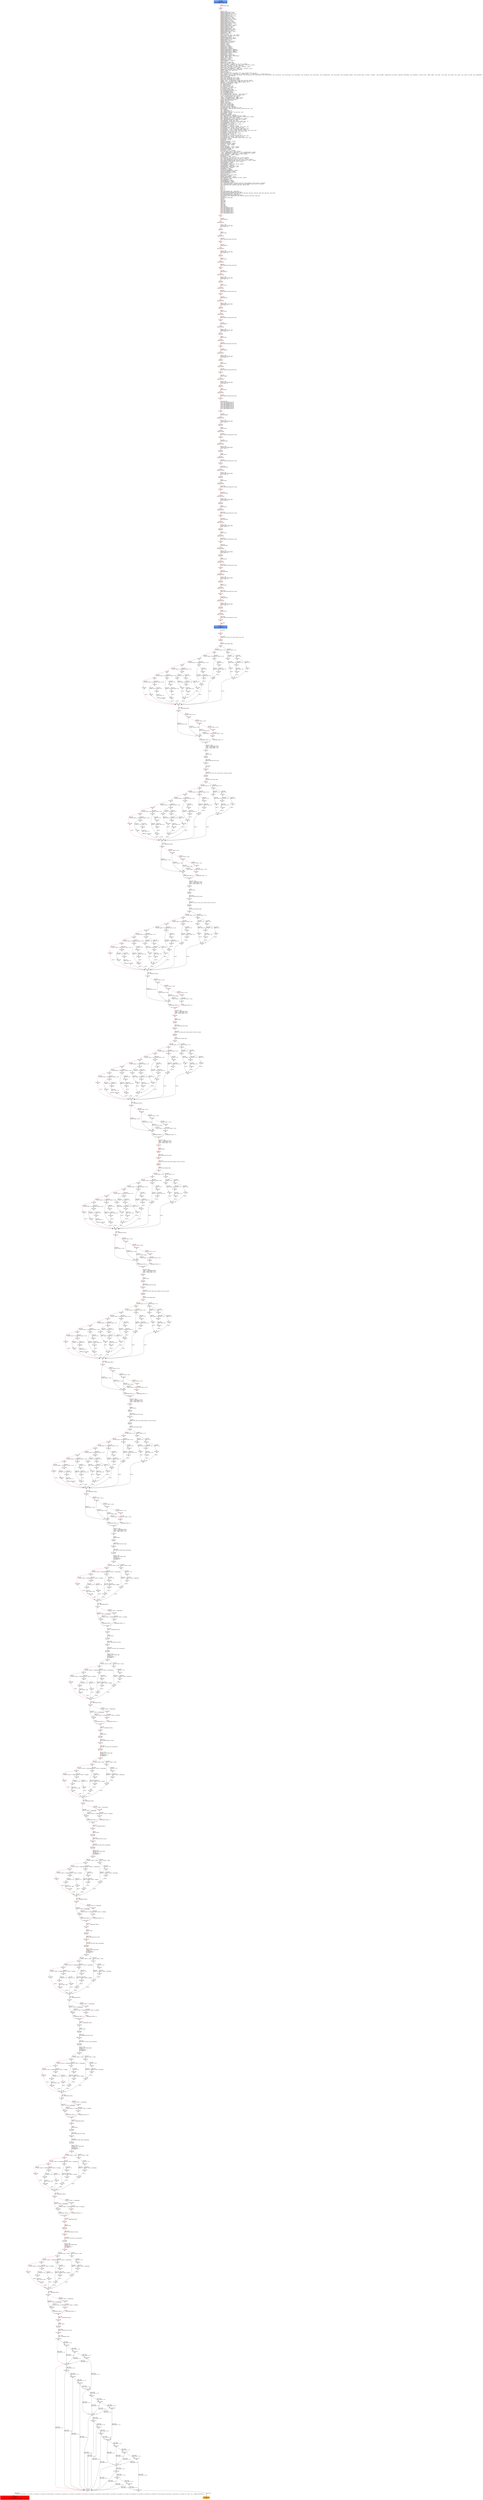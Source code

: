 digraph ARG {
node [style="filled" shape="box" color="white"]
0 [fillcolor="cornflowerblue" label="0 @ N94\nmain entry\nAbstractionState: ABS0: true\n" id="0"]
1 [label="1 @ N183\nmain\n" id="1"]
2 [label="2 @ N112\nmain\n" id="2"]
3 [label="3 @ N1\ninitial_cell entry\n" id="3"]
4 [label="4 @ N3\ninitial_cell\n" id="4"]
5 [label="5 @ N0\ninitial_cell exit\n" id="5"]
6 [label="6 @ N113\nmain\n" id="6"]
7 [label="7 @ N1\ninitial_cell entry\n" id="7"]
8 [label="8 @ N3\ninitial_cell\n" id="8"]
9 [label="9 @ N0\ninitial_cell exit\n" id="9"]
10 [label="10 @ N114\nmain\n" id="10"]
11 [label="11 @ N1\ninitial_cell entry\n" id="11"]
12 [label="12 @ N3\ninitial_cell\n" id="12"]
13 [label="13 @ N0\ninitial_cell exit\n" id="13"]
14 [label="14 @ N115\nmain\n" id="14"]
15 [label="15 @ N1\ninitial_cell entry\n" id="15"]
16 [label="16 @ N3\ninitial_cell\n" id="16"]
17 [label="17 @ N0\ninitial_cell exit\n" id="17"]
18 [label="18 @ N116\nmain\n" id="18"]
19 [label="19 @ N1\ninitial_cell entry\n" id="19"]
20 [label="20 @ N3\ninitial_cell\n" id="20"]
21 [label="21 @ N0\ninitial_cell exit\n" id="21"]
22 [label="22 @ N117\nmain\n" id="22"]
23 [label="23 @ N1\ninitial_cell entry\n" id="23"]
24 [label="24 @ N3\ninitial_cell\n" id="24"]
25 [label="25 @ N0\ninitial_cell exit\n" id="25"]
26 [label="26 @ N118\nmain\n" id="26"]
27 [label="27 @ N1\ninitial_cell entry\n" id="27"]
28 [label="28 @ N3\ninitial_cell\n" id="28"]
29 [label="29 @ N0\ninitial_cell exit\n" id="29"]
30 [label="30 @ N119\nmain\n" id="30"]
31 [label="31 @ N127\nmain\n" id="31"]
32 [label="32 @ N61\ninitial_proc entry\n" id="32"]
33 [label="33 @ N63\ninitial_proc\n" id="33"]
34 [label="34 @ N60\ninitial_proc exit\n" id="34"]
35 [label="35 @ N128\nmain\n" id="35"]
36 [label="36 @ N61\ninitial_proc entry\n" id="36"]
37 [label="37 @ N63\ninitial_proc\n" id="37"]
38 [label="38 @ N60\ninitial_proc exit\n" id="38"]
39 [label="39 @ N129\nmain\n" id="39"]
40 [label="40 @ N61\ninitial_proc entry\n" id="40"]
41 [label="41 @ N63\ninitial_proc\n" id="41"]
42 [label="42 @ N60\ninitial_proc exit\n" id="42"]
43 [label="43 @ N130\nmain\n" id="43"]
44 [label="44 @ N61\ninitial_proc entry\n" id="44"]
45 [label="45 @ N63\ninitial_proc\n" id="45"]
46 [label="46 @ N60\ninitial_proc exit\n" id="46"]
47 [label="47 @ N131\nmain\n" id="47"]
48 [label="48 @ N61\ninitial_proc entry\n" id="48"]
49 [label="49 @ N63\ninitial_proc\n" id="49"]
50 [label="50 @ N60\ninitial_proc exit\n" id="50"]
51 [label="51 @ N132\nmain\n" id="51"]
52 [label="52 @ N61\ninitial_proc entry\n" id="52"]
53 [label="53 @ N63\ninitial_proc\n" id="53"]
54 [label="54 @ N60\ninitial_proc exit\n" id="54"]
55 [label="55 @ N133\nmain\n" id="55"]
56 [label="56 @ N61\ninitial_proc entry\n" id="56"]
57 [label="57 @ N63\ninitial_proc\n" id="57"]
58 [label="58 @ N60\ninitial_proc exit\n" id="58"]
59 [label="59 @ N134\nmain\n" id="59"]
60 [label="60 @ N61\ninitial_proc entry\n" id="60"]
61 [label="61 @ N63\ninitial_proc\n" id="61"]
62 [label="62 @ N60\ninitial_proc exit\n" id="62"]
63 [label="63 @ N135\nmain\n" id="63"]
65 [fillcolor="cornflowerblue" label="65 @ N136\nmain\nAbstractionState: ABS1: true\n" id="65"]
66 [label="66 @ N137\nmain\n" id="66"]
67 [label="67 @ N5\ncell entry\n" id="67"]
68 [label="68 @ N6\ncell\n" id="68"]
70 [label="70 @ N9\ncell\n" id="70"]
72 [label="72 @ N19\ncell\n" id="72"]
74 [label="74 @ N25\ncell\n" id="74"]
76 [label="76 @ N31\ncell\n" id="76"]
78 [label="78 @ N41\ncell\n" id="78"]
80 [label="80 @ N45\ncell\n" id="80"]
135 [label="135 @ N7\ncell\n" id="135"]
136 [label="136 @ N50\ncell\n" id="136"]
147 [label="147 @ N52\ncell\n" id="147"]
150 [label="150 @ N56\ncell\n" id="150"]
151 [label="151 @ N59\ncell\n" id="151"]
152 [label="152 @ N4\ncell exit\n" id="152"]
153 [label="153 @ N139\nmain\n" id="153"]
154 [label="154 @ N140\nmain\n" id="154"]
155 [label="155 @ N5\ncell entry\n" id="155"]
156 [label="156 @ N6\ncell\n" id="156"]
158 [label="158 @ N9\ncell\n" id="158"]
160 [label="160 @ N19\ncell\n" id="160"]
162 [label="162 @ N25\ncell\n" id="162"]
164 [label="164 @ N31\ncell\n" id="164"]
166 [label="166 @ N41\ncell\n" id="166"]
168 [label="168 @ N45\ncell\n" id="168"]
223 [label="223 @ N7\ncell\n" id="223"]
224 [label="224 @ N50\ncell\n" id="224"]
235 [label="235 @ N52\ncell\n" id="235"]
238 [label="238 @ N56\ncell\n" id="238"]
239 [label="239 @ N59\ncell\n" id="239"]
240 [label="240 @ N4\ncell exit\n" id="240"]
241 [label="241 @ N141\nmain\n" id="241"]
242 [label="242 @ N5\ncell entry\n" id="242"]
243 [label="243 @ N6\ncell\n" id="243"]
245 [label="245 @ N9\ncell\n" id="245"]
247 [label="247 @ N19\ncell\n" id="247"]
249 [label="249 @ N25\ncell\n" id="249"]
251 [label="251 @ N31\ncell\n" id="251"]
253 [label="253 @ N41\ncell\n" id="253"]
255 [label="255 @ N45\ncell\n" id="255"]
310 [label="310 @ N7\ncell\n" id="310"]
311 [label="311 @ N50\ncell\n" id="311"]
322 [label="322 @ N52\ncell\n" id="322"]
325 [label="325 @ N56\ncell\n" id="325"]
326 [label="326 @ N59\ncell\n" id="326"]
327 [label="327 @ N4\ncell exit\n" id="327"]
328 [label="328 @ N142\nmain\n" id="328"]
329 [label="329 @ N5\ncell entry\n" id="329"]
330 [label="330 @ N6\ncell\n" id="330"]
332 [label="332 @ N9\ncell\n" id="332"]
334 [label="334 @ N19\ncell\n" id="334"]
336 [label="336 @ N25\ncell\n" id="336"]
338 [label="338 @ N31\ncell\n" id="338"]
340 [label="340 @ N41\ncell\n" id="340"]
342 [label="342 @ N45\ncell\n" id="342"]
397 [label="397 @ N7\ncell\n" id="397"]
398 [label="398 @ N50\ncell\n" id="398"]
409 [label="409 @ N52\ncell\n" id="409"]
412 [label="412 @ N56\ncell\n" id="412"]
413 [label="413 @ N59\ncell\n" id="413"]
414 [label="414 @ N4\ncell exit\n" id="414"]
415 [label="415 @ N143\nmain\n" id="415"]
416 [label="416 @ N5\ncell entry\n" id="416"]
417 [label="417 @ N6\ncell\n" id="417"]
419 [label="419 @ N9\ncell\n" id="419"]
421 [label="421 @ N19\ncell\n" id="421"]
423 [label="423 @ N25\ncell\n" id="423"]
425 [label="425 @ N31\ncell\n" id="425"]
427 [label="427 @ N41\ncell\n" id="427"]
429 [label="429 @ N45\ncell\n" id="429"]
484 [label="484 @ N7\ncell\n" id="484"]
485 [label="485 @ N50\ncell\n" id="485"]
496 [label="496 @ N52\ncell\n" id="496"]
499 [label="499 @ N56\ncell\n" id="499"]
500 [label="500 @ N59\ncell\n" id="500"]
501 [label="501 @ N4\ncell exit\n" id="501"]
502 [label="502 @ N144\nmain\n" id="502"]
503 [label="503 @ N5\ncell entry\n" id="503"]
504 [label="504 @ N6\ncell\n" id="504"]
506 [label="506 @ N9\ncell\n" id="506"]
508 [label="508 @ N19\ncell\n" id="508"]
510 [label="510 @ N25\ncell\n" id="510"]
512 [label="512 @ N31\ncell\n" id="512"]
514 [label="514 @ N41\ncell\n" id="514"]
516 [label="516 @ N45\ncell\n" id="516"]
571 [label="571 @ N7\ncell\n" id="571"]
572 [label="572 @ N50\ncell\n" id="572"]
583 [label="583 @ N52\ncell\n" id="583"]
586 [label="586 @ N56\ncell\n" id="586"]
587 [label="587 @ N59\ncell\n" id="587"]
588 [label="588 @ N4\ncell exit\n" id="588"]
589 [label="589 @ N145\nmain\n" id="589"]
590 [label="590 @ N5\ncell entry\n" id="590"]
591 [label="591 @ N6\ncell\n" id="591"]
593 [label="593 @ N9\ncell\n" id="593"]
595 [label="595 @ N19\ncell\n" id="595"]
597 [label="597 @ N25\ncell\n" id="597"]
599 [label="599 @ N31\ncell\n" id="599"]
601 [label="601 @ N41\ncell\n" id="601"]
603 [label="603 @ N45\ncell\n" id="603"]
658 [label="658 @ N7\ncell\n" id="658"]
659 [label="659 @ N50\ncell\n" id="659"]
670 [label="670 @ N52\ncell\n" id="670"]
673 [label="673 @ N56\ncell\n" id="673"]
674 [label="674 @ N59\ncell\n" id="674"]
675 [label="675 @ N4\ncell exit\n" id="675"]
676 [label="676 @ N146\nmain\n" id="676"]
677 [label="677 @ N65\nproc entry\n" id="677"]
678 [label="678 @ N69\nproc\n" id="678"]
680 [label="680 @ N72\nproc\n" id="680"]
682 [label="682 @ N78\nproc\n" id="682"]
684 [label="684 @ N82\nproc\n" id="684"]
706 [label="706 @ N70\nproc\n" id="706"]
707 [label="707 @ N87\nproc\n" id="707"]
712 [label="712 @ N89\nproc\n" id="712"]
715 [label="715 @ N91\nproc\n" id="715"]
716 [label="716 @ N92\nproc\n" id="716"]
717 [label="717 @ N64\nproc exit\n" id="717"]
718 [label="718 @ N147\nmain\n" id="718"]
719 [label="719 @ N65\nproc entry\n" id="719"]
720 [label="720 @ N69\nproc\n" id="720"]
722 [label="722 @ N72\nproc\n" id="722"]
724 [label="724 @ N78\nproc\n" id="724"]
726 [label="726 @ N82\nproc\n" id="726"]
748 [label="748 @ N70\nproc\n" id="748"]
749 [label="749 @ N87\nproc\n" id="749"]
754 [label="754 @ N89\nproc\n" id="754"]
757 [label="757 @ N91\nproc\n" id="757"]
758 [label="758 @ N92\nproc\n" id="758"]
759 [label="759 @ N64\nproc exit\n" id="759"]
760 [label="760 @ N148\nmain\n" id="760"]
761 [label="761 @ N65\nproc entry\n" id="761"]
762 [label="762 @ N69\nproc\n" id="762"]
764 [label="764 @ N72\nproc\n" id="764"]
766 [label="766 @ N78\nproc\n" id="766"]
768 [label="768 @ N82\nproc\n" id="768"]
790 [label="790 @ N70\nproc\n" id="790"]
791 [label="791 @ N87\nproc\n" id="791"]
796 [label="796 @ N89\nproc\n" id="796"]
799 [label="799 @ N91\nproc\n" id="799"]
800 [label="800 @ N92\nproc\n" id="800"]
801 [label="801 @ N64\nproc exit\n" id="801"]
802 [label="802 @ N149\nmain\n" id="802"]
803 [label="803 @ N65\nproc entry\n" id="803"]
804 [label="804 @ N69\nproc\n" id="804"]
806 [label="806 @ N72\nproc\n" id="806"]
808 [label="808 @ N78\nproc\n" id="808"]
810 [label="810 @ N82\nproc\n" id="810"]
832 [label="832 @ N70\nproc\n" id="832"]
833 [label="833 @ N87\nproc\n" id="833"]
838 [label="838 @ N89\nproc\n" id="838"]
841 [label="841 @ N91\nproc\n" id="841"]
842 [label="842 @ N92\nproc\n" id="842"]
843 [label="843 @ N64\nproc exit\n" id="843"]
844 [label="844 @ N150\nmain\n" id="844"]
845 [label="845 @ N65\nproc entry\n" id="845"]
846 [label="846 @ N69\nproc\n" id="846"]
848 [label="848 @ N72\nproc\n" id="848"]
850 [label="850 @ N78\nproc\n" id="850"]
852 [label="852 @ N82\nproc\n" id="852"]
874 [label="874 @ N70\nproc\n" id="874"]
875 [label="875 @ N87\nproc\n" id="875"]
880 [label="880 @ N89\nproc\n" id="880"]
883 [label="883 @ N91\nproc\n" id="883"]
884 [label="884 @ N92\nproc\n" id="884"]
885 [label="885 @ N64\nproc exit\n" id="885"]
886 [label="886 @ N151\nmain\n" id="886"]
887 [label="887 @ N65\nproc entry\n" id="887"]
888 [label="888 @ N69\nproc\n" id="888"]
890 [label="890 @ N72\nproc\n" id="890"]
892 [label="892 @ N78\nproc\n" id="892"]
894 [label="894 @ N82\nproc\n" id="894"]
916 [label="916 @ N70\nproc\n" id="916"]
917 [label="917 @ N87\nproc\n" id="917"]
922 [label="922 @ N89\nproc\n" id="922"]
925 [label="925 @ N91\nproc\n" id="925"]
926 [label="926 @ N92\nproc\n" id="926"]
927 [label="927 @ N64\nproc exit\n" id="927"]
928 [label="928 @ N152\nmain\n" id="928"]
929 [label="929 @ N65\nproc entry\n" id="929"]
930 [label="930 @ N69\nproc\n" id="930"]
932 [label="932 @ N72\nproc\n" id="932"]
934 [label="934 @ N78\nproc\n" id="934"]
936 [label="936 @ N82\nproc\n" id="936"]
958 [label="958 @ N70\nproc\n" id="958"]
959 [label="959 @ N87\nproc\n" id="959"]
964 [label="964 @ N89\nproc\n" id="964"]
967 [label="967 @ N91\nproc\n" id="967"]
968 [label="968 @ N92\nproc\n" id="968"]
969 [label="969 @ N64\nproc exit\n" id="969"]
970 [label="970 @ N153\nmain\n" id="970"]
971 [label="971 @ N65\nproc entry\n" id="971"]
972 [label="972 @ N69\nproc\n" id="972"]
974 [label="974 @ N72\nproc\n" id="974"]
976 [label="976 @ N78\nproc\n" id="976"]
978 [label="978 @ N82\nproc\n" id="978"]
1000 [label="1000 @ N70\nproc\n" id="1000"]
1001 [label="1001 @ N87\nproc\n" id="1001"]
1006 [label="1006 @ N89\nproc\n" id="1006"]
1009 [label="1009 @ N91\nproc\n" id="1009"]
1010 [label="1010 @ N92\nproc\n" id="1010"]
1011 [label="1011 @ N64\nproc exit\n" id="1011"]
1012 [label="1012 @ N154\nmain\n" id="1012"]
1013 [label="1013 @ N155\nmain\n" id="1013"]
1024 [label="1024 @ N160\nmain\n" id="1024"]
1083 [label="1083 @ N157\nmain\n" id="1083"]
1087 [fillcolor="red" label="1087 @ N181\nmain\nAbstractionState: ABS2: true\n AutomatonState: AssertionAutomaton: _predefinedState_ERROR\n" id="1087"]
1026 [label="1026 @ N166\nmain\n" id="1026"]
1028 [label="1028 @ N165\nmain\n" id="1028"]
1031 [label="1031 @ N164\nmain\n" id="1031"]
1036 [label="1036 @ N159\nmain\n" id="1036"]
1047 [label="1047 @ N167\nmain\n" id="1047"]
1049 [label="1049 @ N173\nmain\n" id="1049"]
1052 [label="1052 @ N172\nmain\n" id="1052"]
1055 [label="1055 @ N171\nmain\n" id="1055"]
1060 [label="1060 @ N158\nmain\n" id="1060"]
1071 [label="1071 @ N174\nmain\n" id="1071"]
1073 [label="1073 @ N180\nmain\n" id="1073"]
1076 [label="1076 @ N179\nmain\n" id="1076"]
1079 [label="1079 @ N178\nmain\n" id="1079"]
1084 [label="1084 @ N156\nmain\n" id="1084"]
1085 [fillcolor="orange" label="1085 @ N181\nmain\n" id="1085"]
1062 [label="1062 @ N177\nmain\n" id="1062"]
1064 [label="1064 @ N176\nmain\n" id="1064"]
1067 [label="1067 @ N175\nmain\n" id="1067"]
1038 [label="1038 @ N170\nmain\n" id="1038"]
1040 [label="1040 @ N169\nmain\n" id="1040"]
1043 [label="1043 @ N168\nmain\n" id="1043"]
1015 [label="1015 @ N163\nmain\n" id="1015"]
1017 [label="1017 @ N162\nmain\n" id="1017"]
1020 [label="1020 @ N161\nmain\n" id="1020"]
1003 [label="1003 @ N88\nproc\n" id="1003"]
1005 [label="1005 @ N90\nproc\n" id="1005"]
977 [label="977 @ N83\nproc\n" id="977"]
981 [label="981 @ N85\nproc\n" id="981"]
982 [label="982 @ N86\nproc\n" id="982"]
980 [label="980 @ N84\nproc\n" id="980"]
975 [label="975 @ N77\nproc\n" id="975"]
991 [label="991 @ N79\nproc\n" id="991"]
988 [label="988 @ N80\nproc\n" id="988"]
989 [label="989 @ N81\nproc\n" id="989"]
973 [label="973 @ N71\nproc\n" id="973"]
998 [label="998 @ N73\nproc\n" id="998"]
995 [label="995 @ N74\nproc\n" id="995"]
996 [label="996 @ N75\nproc\n" id="996"]
961 [label="961 @ N88\nproc\n" id="961"]
963 [label="963 @ N90\nproc\n" id="963"]
935 [label="935 @ N83\nproc\n" id="935"]
939 [label="939 @ N85\nproc\n" id="939"]
940 [label="940 @ N86\nproc\n" id="940"]
938 [label="938 @ N84\nproc\n" id="938"]
933 [label="933 @ N77\nproc\n" id="933"]
949 [label="949 @ N79\nproc\n" id="949"]
946 [label="946 @ N80\nproc\n" id="946"]
947 [label="947 @ N81\nproc\n" id="947"]
931 [label="931 @ N71\nproc\n" id="931"]
956 [label="956 @ N73\nproc\n" id="956"]
953 [label="953 @ N74\nproc\n" id="953"]
954 [label="954 @ N75\nproc\n" id="954"]
919 [label="919 @ N88\nproc\n" id="919"]
921 [label="921 @ N90\nproc\n" id="921"]
893 [label="893 @ N83\nproc\n" id="893"]
897 [label="897 @ N85\nproc\n" id="897"]
898 [label="898 @ N86\nproc\n" id="898"]
896 [label="896 @ N84\nproc\n" id="896"]
891 [label="891 @ N77\nproc\n" id="891"]
907 [label="907 @ N79\nproc\n" id="907"]
904 [label="904 @ N80\nproc\n" id="904"]
905 [label="905 @ N81\nproc\n" id="905"]
889 [label="889 @ N71\nproc\n" id="889"]
914 [label="914 @ N73\nproc\n" id="914"]
911 [label="911 @ N74\nproc\n" id="911"]
912 [label="912 @ N75\nproc\n" id="912"]
877 [label="877 @ N88\nproc\n" id="877"]
879 [label="879 @ N90\nproc\n" id="879"]
851 [label="851 @ N83\nproc\n" id="851"]
855 [label="855 @ N85\nproc\n" id="855"]
856 [label="856 @ N86\nproc\n" id="856"]
854 [label="854 @ N84\nproc\n" id="854"]
849 [label="849 @ N77\nproc\n" id="849"]
865 [label="865 @ N79\nproc\n" id="865"]
862 [label="862 @ N80\nproc\n" id="862"]
863 [label="863 @ N81\nproc\n" id="863"]
847 [label="847 @ N71\nproc\n" id="847"]
872 [label="872 @ N73\nproc\n" id="872"]
869 [label="869 @ N74\nproc\n" id="869"]
870 [label="870 @ N75\nproc\n" id="870"]
835 [label="835 @ N88\nproc\n" id="835"]
837 [label="837 @ N90\nproc\n" id="837"]
809 [label="809 @ N83\nproc\n" id="809"]
813 [label="813 @ N85\nproc\n" id="813"]
814 [label="814 @ N86\nproc\n" id="814"]
812 [label="812 @ N84\nproc\n" id="812"]
807 [label="807 @ N77\nproc\n" id="807"]
823 [label="823 @ N79\nproc\n" id="823"]
820 [label="820 @ N80\nproc\n" id="820"]
821 [label="821 @ N81\nproc\n" id="821"]
805 [label="805 @ N71\nproc\n" id="805"]
830 [label="830 @ N73\nproc\n" id="830"]
827 [label="827 @ N74\nproc\n" id="827"]
828 [label="828 @ N75\nproc\n" id="828"]
793 [label="793 @ N88\nproc\n" id="793"]
795 [label="795 @ N90\nproc\n" id="795"]
767 [label="767 @ N83\nproc\n" id="767"]
771 [label="771 @ N85\nproc\n" id="771"]
772 [label="772 @ N86\nproc\n" id="772"]
770 [label="770 @ N84\nproc\n" id="770"]
765 [label="765 @ N77\nproc\n" id="765"]
781 [label="781 @ N79\nproc\n" id="781"]
778 [label="778 @ N80\nproc\n" id="778"]
779 [label="779 @ N81\nproc\n" id="779"]
763 [label="763 @ N71\nproc\n" id="763"]
788 [label="788 @ N73\nproc\n" id="788"]
785 [label="785 @ N74\nproc\n" id="785"]
786 [label="786 @ N75\nproc\n" id="786"]
751 [label="751 @ N88\nproc\n" id="751"]
753 [label="753 @ N90\nproc\n" id="753"]
725 [label="725 @ N83\nproc\n" id="725"]
729 [label="729 @ N85\nproc\n" id="729"]
730 [label="730 @ N86\nproc\n" id="730"]
728 [label="728 @ N84\nproc\n" id="728"]
723 [label="723 @ N77\nproc\n" id="723"]
739 [label="739 @ N79\nproc\n" id="739"]
736 [label="736 @ N80\nproc\n" id="736"]
737 [label="737 @ N81\nproc\n" id="737"]
721 [label="721 @ N71\nproc\n" id="721"]
746 [label="746 @ N73\nproc\n" id="746"]
743 [label="743 @ N74\nproc\n" id="743"]
744 [label="744 @ N75\nproc\n" id="744"]
709 [label="709 @ N88\nproc\n" id="709"]
711 [label="711 @ N90\nproc\n" id="711"]
683 [label="683 @ N83\nproc\n" id="683"]
687 [label="687 @ N85\nproc\n" id="687"]
688 [label="688 @ N86\nproc\n" id="688"]
686 [label="686 @ N84\nproc\n" id="686"]
681 [label="681 @ N77\nproc\n" id="681"]
697 [label="697 @ N79\nproc\n" id="697"]
694 [label="694 @ N80\nproc\n" id="694"]
695 [label="695 @ N81\nproc\n" id="695"]
679 [label="679 @ N71\nproc\n" id="679"]
704 [label="704 @ N73\nproc\n" id="704"]
701 [label="701 @ N74\nproc\n" id="701"]
702 [label="702 @ N75\nproc\n" id="702"]
661 [label="661 @ N55\ncell\n" id="661"]
663 [label="663 @ N54\ncell\n" id="663"]
666 [label="666 @ N51\ncell\n" id="666"]
669 [label="669 @ N53\ncell\n" id="669"]
602 [label="602 @ N46\ncell\n" id="602"]
606 [label="606 @ N47\ncell\n" id="606"]
605 [label="605 @ N48\ncell\n" id="605"]
609 [label="609 @ N49\ncell\n" id="609"]
600 [label="600 @ N40\ncell\n" id="600"]
616 [label="616 @ N42\ncell\n" id="616"]
613 [label="613 @ N43\ncell\n" id="613"]
614 [label="614 @ N44\ncell\n" id="614"]
598 [label="598 @ N30\ncell\n" id="598"]
620 [label="620 @ N33\ncell\n" id="620"]
621 [label="621 @ N35\ncell\n" id="621"]
629 [label="629 @ N32\ncell\n" id="629"]
619 [label="619 @ N34\ncell\n" id="619"]
624 [label="624 @ N37\ncell\n" id="624"]
625 [label="625 @ N38\ncell\n" id="625"]
623 [label="623 @ N36\ncell\n" id="623"]
596 [label="596 @ N24\ncell\n" id="596"]
636 [label="636 @ N26\ncell\n" id="636"]
632 [label="632 @ N27\ncell\n" id="632"]
634 [label="634 @ N28\ncell\n" id="634"]
594 [label="594 @ N18\ncell\n" id="594"]
643 [label="643 @ N20\ncell\n" id="643"]
640 [label="640 @ N21\ncell\n" id="640"]
641 [label="641 @ N22\ncell\n" id="641"]
592 [label="592 @ N8\ncell\n" id="592"]
647 [label="647 @ N11\ncell\n" id="647"]
648 [label="648 @ N13\ncell\n" id="648"]
656 [label="656 @ N10\ncell\n" id="656"]
646 [label="646 @ N12\ncell\n" id="646"]
651 [label="651 @ N15\ncell\n" id="651"]
652 [label="652 @ N16\ncell\n" id="652"]
650 [label="650 @ N14\ncell\n" id="650"]
574 [label="574 @ N55\ncell\n" id="574"]
576 [label="576 @ N54\ncell\n" id="576"]
579 [label="579 @ N51\ncell\n" id="579"]
582 [label="582 @ N53\ncell\n" id="582"]
515 [label="515 @ N46\ncell\n" id="515"]
519 [label="519 @ N47\ncell\n" id="519"]
518 [label="518 @ N48\ncell\n" id="518"]
522 [label="522 @ N49\ncell\n" id="522"]
513 [label="513 @ N40\ncell\n" id="513"]
529 [label="529 @ N42\ncell\n" id="529"]
526 [label="526 @ N43\ncell\n" id="526"]
527 [label="527 @ N44\ncell\n" id="527"]
511 [label="511 @ N30\ncell\n" id="511"]
533 [label="533 @ N33\ncell\n" id="533"]
534 [label="534 @ N35\ncell\n" id="534"]
542 [label="542 @ N32\ncell\n" id="542"]
532 [label="532 @ N34\ncell\n" id="532"]
537 [label="537 @ N37\ncell\n" id="537"]
538 [label="538 @ N38\ncell\n" id="538"]
536 [label="536 @ N36\ncell\n" id="536"]
509 [label="509 @ N24\ncell\n" id="509"]
549 [label="549 @ N26\ncell\n" id="549"]
545 [label="545 @ N27\ncell\n" id="545"]
547 [label="547 @ N28\ncell\n" id="547"]
507 [label="507 @ N18\ncell\n" id="507"]
556 [label="556 @ N20\ncell\n" id="556"]
553 [label="553 @ N21\ncell\n" id="553"]
554 [label="554 @ N22\ncell\n" id="554"]
505 [label="505 @ N8\ncell\n" id="505"]
560 [label="560 @ N11\ncell\n" id="560"]
561 [label="561 @ N13\ncell\n" id="561"]
569 [label="569 @ N10\ncell\n" id="569"]
559 [label="559 @ N12\ncell\n" id="559"]
564 [label="564 @ N15\ncell\n" id="564"]
565 [label="565 @ N16\ncell\n" id="565"]
563 [label="563 @ N14\ncell\n" id="563"]
487 [label="487 @ N55\ncell\n" id="487"]
489 [label="489 @ N54\ncell\n" id="489"]
492 [label="492 @ N51\ncell\n" id="492"]
495 [label="495 @ N53\ncell\n" id="495"]
428 [label="428 @ N46\ncell\n" id="428"]
432 [label="432 @ N47\ncell\n" id="432"]
431 [label="431 @ N48\ncell\n" id="431"]
435 [label="435 @ N49\ncell\n" id="435"]
426 [label="426 @ N40\ncell\n" id="426"]
442 [label="442 @ N42\ncell\n" id="442"]
439 [label="439 @ N43\ncell\n" id="439"]
440 [label="440 @ N44\ncell\n" id="440"]
424 [label="424 @ N30\ncell\n" id="424"]
446 [label="446 @ N33\ncell\n" id="446"]
447 [label="447 @ N35\ncell\n" id="447"]
455 [label="455 @ N32\ncell\n" id="455"]
445 [label="445 @ N34\ncell\n" id="445"]
450 [label="450 @ N37\ncell\n" id="450"]
451 [label="451 @ N38\ncell\n" id="451"]
449 [label="449 @ N36\ncell\n" id="449"]
422 [label="422 @ N24\ncell\n" id="422"]
462 [label="462 @ N26\ncell\n" id="462"]
458 [label="458 @ N27\ncell\n" id="458"]
460 [label="460 @ N28\ncell\n" id="460"]
420 [label="420 @ N18\ncell\n" id="420"]
469 [label="469 @ N20\ncell\n" id="469"]
466 [label="466 @ N21\ncell\n" id="466"]
467 [label="467 @ N22\ncell\n" id="467"]
418 [label="418 @ N8\ncell\n" id="418"]
473 [label="473 @ N11\ncell\n" id="473"]
474 [label="474 @ N13\ncell\n" id="474"]
482 [label="482 @ N10\ncell\n" id="482"]
472 [label="472 @ N12\ncell\n" id="472"]
477 [label="477 @ N15\ncell\n" id="477"]
478 [label="478 @ N16\ncell\n" id="478"]
476 [label="476 @ N14\ncell\n" id="476"]
400 [label="400 @ N55\ncell\n" id="400"]
402 [label="402 @ N54\ncell\n" id="402"]
405 [label="405 @ N51\ncell\n" id="405"]
408 [label="408 @ N53\ncell\n" id="408"]
341 [label="341 @ N46\ncell\n" id="341"]
345 [label="345 @ N47\ncell\n" id="345"]
344 [label="344 @ N48\ncell\n" id="344"]
348 [label="348 @ N49\ncell\n" id="348"]
339 [label="339 @ N40\ncell\n" id="339"]
355 [label="355 @ N42\ncell\n" id="355"]
352 [label="352 @ N43\ncell\n" id="352"]
353 [label="353 @ N44\ncell\n" id="353"]
337 [label="337 @ N30\ncell\n" id="337"]
359 [label="359 @ N33\ncell\n" id="359"]
360 [label="360 @ N35\ncell\n" id="360"]
368 [label="368 @ N32\ncell\n" id="368"]
358 [label="358 @ N34\ncell\n" id="358"]
363 [label="363 @ N37\ncell\n" id="363"]
364 [label="364 @ N38\ncell\n" id="364"]
362 [label="362 @ N36\ncell\n" id="362"]
335 [label="335 @ N24\ncell\n" id="335"]
375 [label="375 @ N26\ncell\n" id="375"]
371 [label="371 @ N27\ncell\n" id="371"]
373 [label="373 @ N28\ncell\n" id="373"]
333 [label="333 @ N18\ncell\n" id="333"]
382 [label="382 @ N20\ncell\n" id="382"]
379 [label="379 @ N21\ncell\n" id="379"]
380 [label="380 @ N22\ncell\n" id="380"]
331 [label="331 @ N8\ncell\n" id="331"]
386 [label="386 @ N11\ncell\n" id="386"]
387 [label="387 @ N13\ncell\n" id="387"]
395 [label="395 @ N10\ncell\n" id="395"]
385 [label="385 @ N12\ncell\n" id="385"]
390 [label="390 @ N15\ncell\n" id="390"]
391 [label="391 @ N16\ncell\n" id="391"]
389 [label="389 @ N14\ncell\n" id="389"]
313 [label="313 @ N55\ncell\n" id="313"]
315 [label="315 @ N54\ncell\n" id="315"]
318 [label="318 @ N51\ncell\n" id="318"]
321 [label="321 @ N53\ncell\n" id="321"]
254 [label="254 @ N46\ncell\n" id="254"]
258 [label="258 @ N47\ncell\n" id="258"]
257 [label="257 @ N48\ncell\n" id="257"]
261 [label="261 @ N49\ncell\n" id="261"]
252 [label="252 @ N40\ncell\n" id="252"]
268 [label="268 @ N42\ncell\n" id="268"]
265 [label="265 @ N43\ncell\n" id="265"]
266 [label="266 @ N44\ncell\n" id="266"]
250 [label="250 @ N30\ncell\n" id="250"]
272 [label="272 @ N33\ncell\n" id="272"]
273 [label="273 @ N35\ncell\n" id="273"]
281 [label="281 @ N32\ncell\n" id="281"]
271 [label="271 @ N34\ncell\n" id="271"]
276 [label="276 @ N37\ncell\n" id="276"]
277 [label="277 @ N38\ncell\n" id="277"]
275 [label="275 @ N36\ncell\n" id="275"]
248 [label="248 @ N24\ncell\n" id="248"]
288 [label="288 @ N26\ncell\n" id="288"]
284 [label="284 @ N27\ncell\n" id="284"]
286 [label="286 @ N28\ncell\n" id="286"]
246 [label="246 @ N18\ncell\n" id="246"]
295 [label="295 @ N20\ncell\n" id="295"]
292 [label="292 @ N21\ncell\n" id="292"]
293 [label="293 @ N22\ncell\n" id="293"]
244 [label="244 @ N8\ncell\n" id="244"]
299 [label="299 @ N11\ncell\n" id="299"]
300 [label="300 @ N13\ncell\n" id="300"]
308 [label="308 @ N10\ncell\n" id="308"]
298 [label="298 @ N12\ncell\n" id="298"]
303 [label="303 @ N15\ncell\n" id="303"]
304 [label="304 @ N16\ncell\n" id="304"]
302 [label="302 @ N14\ncell\n" id="302"]
226 [label="226 @ N55\ncell\n" id="226"]
228 [label="228 @ N54\ncell\n" id="228"]
231 [label="231 @ N51\ncell\n" id="231"]
234 [label="234 @ N53\ncell\n" id="234"]
167 [label="167 @ N46\ncell\n" id="167"]
171 [label="171 @ N47\ncell\n" id="171"]
170 [label="170 @ N48\ncell\n" id="170"]
174 [label="174 @ N49\ncell\n" id="174"]
165 [label="165 @ N40\ncell\n" id="165"]
181 [label="181 @ N42\ncell\n" id="181"]
178 [label="178 @ N43\ncell\n" id="178"]
179 [label="179 @ N44\ncell\n" id="179"]
163 [label="163 @ N30\ncell\n" id="163"]
185 [label="185 @ N33\ncell\n" id="185"]
186 [label="186 @ N35\ncell\n" id="186"]
194 [label="194 @ N32\ncell\n" id="194"]
184 [label="184 @ N34\ncell\n" id="184"]
189 [label="189 @ N37\ncell\n" id="189"]
190 [label="190 @ N38\ncell\n" id="190"]
188 [label="188 @ N36\ncell\n" id="188"]
161 [label="161 @ N24\ncell\n" id="161"]
201 [label="201 @ N26\ncell\n" id="201"]
197 [label="197 @ N27\ncell\n" id="197"]
199 [label="199 @ N28\ncell\n" id="199"]
159 [label="159 @ N18\ncell\n" id="159"]
208 [label="208 @ N20\ncell\n" id="208"]
205 [label="205 @ N21\ncell\n" id="205"]
206 [label="206 @ N22\ncell\n" id="206"]
157 [label="157 @ N8\ncell\n" id="157"]
212 [label="212 @ N11\ncell\n" id="212"]
213 [label="213 @ N13\ncell\n" id="213"]
221 [label="221 @ N10\ncell\n" id="221"]
211 [label="211 @ N12\ncell\n" id="211"]
216 [label="216 @ N15\ncell\n" id="216"]
217 [label="217 @ N16\ncell\n" id="217"]
215 [label="215 @ N14\ncell\n" id="215"]
138 [label="138 @ N55\ncell\n" id="138"]
140 [label="140 @ N54\ncell\n" id="140"]
143 [label="143 @ N51\ncell\n" id="143"]
146 [label="146 @ N53\ncell\n" id="146"]
79 [label="79 @ N46\ncell\n" id="79"]
83 [label="83 @ N47\ncell\n" id="83"]
82 [label="82 @ N48\ncell\n" id="82"]
86 [label="86 @ N49\ncell\n" id="86"]
77 [label="77 @ N40\ncell\n" id="77"]
93 [label="93 @ N42\ncell\n" id="93"]
90 [label="90 @ N43\ncell\n" id="90"]
91 [label="91 @ N44\ncell\n" id="91"]
75 [label="75 @ N30\ncell\n" id="75"]
97 [label="97 @ N33\ncell\n" id="97"]
98 [label="98 @ N35\ncell\n" id="98"]
106 [label="106 @ N32\ncell\n" id="106"]
96 [label="96 @ N34\ncell\n" id="96"]
101 [label="101 @ N37\ncell\n" id="101"]
102 [label="102 @ N38\ncell\n" id="102"]
100 [label="100 @ N36\ncell\n" id="100"]
73 [label="73 @ N24\ncell\n" id="73"]
113 [label="113 @ N26\ncell\n" id="113"]
109 [label="109 @ N27\ncell\n" id="109"]
111 [label="111 @ N28\ncell\n" id="111"]
71 [label="71 @ N18\ncell\n" id="71"]
120 [label="120 @ N20\ncell\n" id="120"]
117 [label="117 @ N21\ncell\n" id="117"]
118 [label="118 @ N22\ncell\n" id="118"]
69 [label="69 @ N8\ncell\n" id="69"]
124 [label="124 @ N11\ncell\n" id="124"]
125 [label="125 @ N13\ncell\n" id="125"]
133 [label="133 @ N10\ncell\n" id="133"]
123 [label="123 @ N12\ncell\n" id="123"]
128 [label="128 @ N15\ncell\n" id="128"]
129 [label="129 @ N16\ncell\n" id="129"]
127 [label="127 @ N14\ncell\n" id="127"]
0 -> 1 [color="red" label="Line 0: \lINIT GLOBAL VARS\l" id="0 -> 1"]
1 -> 2 [color="red" label="Lines 33 - 979: \ltypedef unsigned long int size_t;\ltypedef unsigned char __u_char;\ltypedef unsigned short int __u_short;\ltypedef unsigned int __u_int;\ltypedef unsigned long int __u_long;\ltypedef signed char __int8_t;\ltypedef unsigned char __uint8_t;\ltypedef signed short int __int16_t;\ltypedef unsigned short int __uint16_t;\ltypedef signed int __int32_t;\ltypedef unsigned int __uint32_t;\ltypedef signed long int __int64_t;\ltypedef unsigned long int __uint64_t;\ltypedef long int __quad_t;\ltypedef unsigned long int __u_quad_t;\ltypedef unsigned long int __dev_t;\ltypedef unsigned int __uid_t;\ltypedef unsigned int __gid_t;\ltypedef unsigned long int __ino_t;\ltypedef unsigned long int __ino64_t;\ltypedef unsigned int __mode_t;\ltypedef unsigned long int __nlink_t;\ltypedef long int __off_t;\ltypedef long int __off64_t;\ltypedef int __pid_t;\lstruct __anon_type___fsid_t {   int __val[2]; } ;\ltypedef struct __anon_type___fsid_t __fsid_t;\ltypedef long int __clock_t;\ltypedef unsigned long int __rlim_t;\ltypedef unsigned long int __rlim64_t;\ltypedef unsigned int __id_t;\ltypedef long int __time_t;\ltypedef unsigned int __useconds_t;\ltypedef long int __suseconds_t;\ltypedef int __daddr_t;\ltypedef int __key_t;\ltypedef int __clockid_t;\ltypedef void *__timer_t;\ltypedef long int __blksize_t;\ltypedef long int __blkcnt_t;\ltypedef long int __blkcnt64_t;\ltypedef unsigned long int __fsblkcnt_t;\ltypedef unsigned long int __fsblkcnt64_t;\ltypedef unsigned long int __fsfilcnt_t;\ltypedef unsigned long int __fsfilcnt64_t;\ltypedef long int __fsword_t;\ltypedef long int __ssize_t;\ltypedef long int __syscall_slong_t;\ltypedef unsigned long int __syscall_ulong_t;\ltypedef __off64_t __loff_t;\ltypedef __quad_t *__qaddr_t;\ltypedef char *__caddr_t;\ltypedef long int __intptr_t;\ltypedef unsigned int __socklen_t;\lstruct _IO_FILE ;\ltypedef struct _IO_FILE FILE;\ltypedef struct _IO_FILE __FILE;\lunion __anon_type_0 {   unsigned int __wch;   char __wchb[4]; } ;\lstruct __anon_type___mbstate_t {   int __count;   union __anon_type_0 __value; } ;\ltypedef struct __anon_type___mbstate_t __mbstate_t;\lstruct __anon_type__G_fpos_t {   __off_t __pos;   __mbstate_t __state; } ;\ltypedef struct __anon_type__G_fpos_t _G_fpos_t;\lstruct __anon_type__G_fpos64_t {   __off64_t __pos;   __mbstate_t __state; } ;\ltypedef struct __anon_type__G_fpos_t _G_fpos64_t;\ltypedef __builtin_va_list __gnuc_va_list;\lstruct _IO_jump_t ;\ltypedef void _IO_lock_t;\lstruct _IO_marker {   struct _IO_marker *_next;   struct _IO_FILE *_sbuf;   int _pos; } ;\lenum __codecvt_result {   __codecvt_ok = 0,   __codecvt_partial = 1,   __codecvt_error = 2,   __codecvt_noconv = 3 } ;\lstruct _IO_FILE {   int _flags;   char *_IO_read_ptr;   char *_IO_read_end;   char *_IO_read_base;   char *_IO_write_base;   char *_IO_write_ptr;   char *_IO_write_end;   char *_IO_buf_base;   char *_IO_buf_end;   char *_IO_save_base;   char *_IO_backup_base;   char *_IO_save_end;   struct _IO_marker *_markers;   struct _IO_FILE *_chain;   int _fileno;   int _flags2;   __off_t _old_offset;   unsigned short _cur_column;   signed char _vtable_offset;   char _shortbuf[1];   _IO_lock_t *_lock;   __off64_t _offset;   void *__pad1;   void *__pad2;   void *__pad3;   void *__pad4;   size_t __pad5;   int _mode;   char _unused2[40]; } ;\ltypedef struct _IO_FILE _IO_FILE;\lstruct _IO_FILE_plus ;\lextern struct _IO_FILE_plus _IO_2_1_stdin_;\lextern struct _IO_FILE_plus _IO_2_1_stdout_;\lextern struct _IO_FILE_plus _IO_2_1_stderr_;\ltypedef __ssize_t  __io_read_fn(void *__cookie, char *__buf, size_t __nbytes);\ltypedef __ssize_t  __io_write_fn(void *__cookie, const char *__buf, size_t __n);\ltypedef int __io_seek_fn(void *__cookie, __off64_t *__pos, int __w);\ltypedef int __io_close_fn(void *__cookie);\lint __underflow(_IO_FILE *);\lint __uflow(_IO_FILE *);\lint __overflow(_IO_FILE *, int);\lint _IO_getc(_IO_FILE *__fp);\lint _IO_putc(int __c, _IO_FILE *__fp);\lint _IO_feof(_IO_FILE *__fp);\lint _IO_ferror(_IO_FILE *__fp);\lint _IO_peekc_locked(_IO_FILE *__fp);\lvoid _IO_flockfile(_IO_FILE *);\lvoid _IO_funlockfile(_IO_FILE *);\lint _IO_ftrylockfile(_IO_FILE *);\lint _IO_vfscanf(_IO_FILE *, const char *, __gnuc_va_list , int *);\lint _IO_vfprintf(_IO_FILE *, const char *, __gnuc_va_list );\l__ssize_t  _IO_padn(_IO_FILE *, int, __ssize_t );\lsize_t  _IO_sgetn(_IO_FILE *, void *, size_t );\l__off64_t  _IO_seekoff(_IO_FILE *, __off64_t , int, int);\l__off64_t  _IO_seekpos(_IO_FILE *, __off64_t , int);\lvoid _IO_free_backup_area(_IO_FILE *);\ltypedef __gnuc_va_list va_list;\ltypedef __off_t off_t;\ltypedef __ssize_t ssize_t;\ltypedef _G_fpos_t fpos_t;\lextern struct _IO_FILE *stdin;\lextern struct _IO_FILE *stdout;\lextern struct _IO_FILE *stderr;\lint remove(const char *__filename);\lint rename(const char *__old, const char *__new);\lint renameat(int __oldfd, const char *__old, int __newfd, const char *__new);\lFILE * tmpfile();\lchar * tmpnam(char *__s);\lchar * tmpnam_r(char *__s);\lchar * tempnam(const char *__dir, const char *__pfx);\lint fclose(FILE *__stream);\lint fflush(FILE *__stream);\lint fflush_unlocked(FILE *__stream);\lFILE * fopen(const char *__filename, const char *__modes);\lFILE * freopen(const char *__filename, const char *__modes, FILE *__stream);\lFILE * fdopen(int __fd, const char *__modes);\lFILE * fmemopen(void *__s, size_t __len, const char *__modes);\lFILE * open_memstream(char **__bufloc, size_t *__sizeloc);\lvoid setbuf(FILE *__stream, char *__buf);\lint setvbuf(FILE *__stream, char *__buf, int __modes, size_t __n);\lvoid setbuffer(FILE *__stream, char *__buf, size_t __size);\lvoid setlinebuf(FILE *__stream);\lint fprintf(FILE *__stream, const char *__format, ...);\lint printf(const char *__format, ...);\lint sprintf(char *__s, const char *__format, ...);\lint vfprintf(FILE *__s, const char *__format, __gnuc_va_list __arg);\lint vprintf(const char *__format, __gnuc_va_list __arg);\lint vsprintf(char *__s, const char *__format, __gnuc_va_list __arg);\lint snprintf(char *__s, size_t __maxlen, const char *__format, ...);\lint vsnprintf(char *__s, size_t __maxlen, const char *__format, __gnuc_va_list __arg);\lint vdprintf(int __fd, const char *__fmt, __gnuc_va_list __arg);\lint dprintf(int __fd, const char *__fmt, ...);\lint fscanf(FILE *__stream, const char *__format, ...);\lint scanf(const char *__format, ...);\lint sscanf(const char *__s, const char *__format, ...);\lint vfscanf(FILE *__s, const char *__format, __gnuc_va_list __arg);\lint vscanf(const char *__format, __gnuc_va_list __arg);\lint vsscanf(const char *__s, const char *__format, __gnuc_va_list __arg);\lint fgetc(FILE *__stream);\lint getc(FILE *__stream);\lint getchar();\lint getc_unlocked(FILE *__stream);\lint getchar_unlocked();\lint fgetc_unlocked(FILE *__stream);\lint fputc(int __c, FILE *__stream);\lint putc(int __c, FILE *__stream);\lint putchar(int __c);\lint fputc_unlocked(int __c, FILE *__stream);\lint putc_unlocked(int __c, FILE *__stream);\lint putchar_unlocked(int __c);\lint getw(FILE *__stream);\lint putw(int __w, FILE *__stream);\lchar * fgets(char *__s, int __n, FILE *__stream);\l__ssize_t  __getdelim(char **__lineptr, size_t *__n, int __delimiter, FILE *__stream);\l__ssize_t  getdelim(char **__lineptr, size_t *__n, int __delimiter, FILE *__stream);\l__ssize_t  getline(char **__lineptr, size_t *__n, FILE *__stream);\lint fputs(const char *__s, FILE *__stream);\lint puts(const char *__s);\lint ungetc(int __c, FILE *__stream);\lsize_t  fread(void *__ptr, size_t __size, size_t __n, FILE *__stream);\lsize_t  fwrite(const void *__ptr, size_t __size, size_t __n, FILE *__s);\lsize_t  fread_unlocked(void *__ptr, size_t __size, size_t __n, FILE *__stream);\lsize_t  fwrite_unlocked(const void *__ptr, size_t __size, size_t __n, FILE *__stream);\lint fseek(FILE *__stream, long int __off, int __whence);\llong int ftell(FILE *__stream);\lvoid rewind(FILE *__stream);\lint fseeko(FILE *__stream, __off_t __off, int __whence);\l__off_t  ftello(FILE *__stream);\lint fgetpos(FILE *__stream, fpos_t *__pos);\lint fsetpos(FILE *__stream, fpos_t *__pos);\lvoid clearerr(FILE *__stream);\lint feof(FILE *__stream);\lint ferror(FILE *__stream);\lvoid clearerr_unlocked(FILE *__stream);\lint feof_unlocked(FILE *__stream);\lint ferror_unlocked(FILE *__stream);\lvoid perror(const char *__s);\lextern int sys_nerr;\lextern const const char *sys_errlist[];\lint fileno(FILE *__stream);\lint fileno_unlocked(FILE *__stream);\lFILE * popen(const char *__command, const char *__modes);\lint pclose(FILE *__stream);\lchar * ctermid(char *__s);\lvoid flockfile(FILE *__stream);\lint ftrylockfile(FILE *__stream);\lvoid funlockfile(FILE *__stream);\lvoid __assert_fail(const char *__assertion, const char *__file, unsigned int __line, const char *__function);\lvoid __assert_perror_fail(int __errnum, const char *__file, unsigned int __line, const char *__function);\lvoid __assert(const char *__assertion, const char *__file, int __line);\lint I1 = 0;\lint I2 = 1;\lint R1 = 2;\lint R2 = 3;\lint A1 = 4;\lint A2 = 5;\lstruct state_elements_cell {   _Bool state; } ;\lvoid initial_cell(struct state_elements_cell *scell);\lvoid cell(struct state_elements_cell *scell, _Bool clk, _Bool ack0, _Bool req1, _Bool req2, _Bool *req0, _Bool *ack1, _Bool *ack2);\lstruct state_elements_proc {   _Bool state; } ;\lvoid initial_proc(struct state_elements_cell *sproc);\lvoid proc(struct state_elements_proc *sproc, _Bool clk, _Bool ack, _Bool choice, _Bool *req);\lvoid main();\lFunction start dummy edge\l_Bool clk;\l_Bool a3;\l_Bool a2[2];\l_Bool a1[4];\l_Bool a0[8];\l_Bool r3;\l_Bool r2[2];\l_Bool r1[4];\l_Bool r0[8];\l_Bool choice[8];\lstruct state_elements_cell c0;\lstruct state_elements_cell c1;\lstruct state_elements_cell c2;\lstruct state_elements_cell c3;\lstruct state_elements_cell c4;\lstruct state_elements_cell c5;\lstruct state_elements_cell c10;\l" id="1 -> 2"]
2 -> 3 [color="red" label="Line 981: \linitial_cell(&c10)\l" id="2 -> 3"]
3 -> 4 [color="red" label="Lines 0 - 890: \lFunction start dummy edge\lscell->state = I1;\l" id="3 -> 4"]
4 -> 5 [color="red" label="Line 0: \ldefault return\l" id="4 -> 5"]
5 -> 6 [color="red" label="Line 981: \lReturn edge from initial_cell to main\l" id="5 -> 6"]
6 -> 7 [color="red" label="Line 982: \linitial_cell(&c0)\l" id="6 -> 7"]
7 -> 8 [color="red" label="Lines 0 - 890: \lFunction start dummy edge\lscell->state = I1;\l" id="7 -> 8"]
8 -> 9 [color="red" label="Line 0: \ldefault return\l" id="8 -> 9"]
9 -> 10 [color="red" label="Line 982: \lReturn edge from initial_cell to main\l" id="9 -> 10"]
10 -> 11 [color="red" label="Line 983: \linitial_cell(&c1)\l" id="10 -> 11"]
11 -> 12 [color="red" label="Lines 0 - 890: \lFunction start dummy edge\lscell->state = I1;\l" id="11 -> 12"]
12 -> 13 [color="red" label="Line 0: \ldefault return\l" id="12 -> 13"]
13 -> 14 [color="red" label="Line 983: \lReturn edge from initial_cell to main\l" id="13 -> 14"]
14 -> 15 [color="red" label="Line 984: \linitial_cell(&c2)\l" id="14 -> 15"]
15 -> 16 [color="red" label="Lines 0 - 890: \lFunction start dummy edge\lscell->state = I1;\l" id="15 -> 16"]
16 -> 17 [color="red" label="Line 0: \ldefault return\l" id="16 -> 17"]
17 -> 18 [color="red" label="Line 984: \lReturn edge from initial_cell to main\l" id="17 -> 18"]
18 -> 19 [color="red" label="Line 985: \linitial_cell(&c3)\l" id="18 -> 19"]
19 -> 20 [color="red" label="Lines 0 - 890: \lFunction start dummy edge\lscell->state = I1;\l" id="19 -> 20"]
20 -> 21 [color="red" label="Line 0: \ldefault return\l" id="20 -> 21"]
21 -> 22 [color="red" label="Line 985: \lReturn edge from initial_cell to main\l" id="21 -> 22"]
22 -> 23 [color="red" label="Line 986: \linitial_cell(&c4)\l" id="22 -> 23"]
23 -> 24 [color="red" label="Lines 0 - 890: \lFunction start dummy edge\lscell->state = I1;\l" id="23 -> 24"]
24 -> 25 [color="red" label="Line 0: \ldefault return\l" id="24 -> 25"]
25 -> 26 [color="red" label="Line 986: \lReturn edge from initial_cell to main\l" id="25 -> 26"]
26 -> 27 [color="red" label="Line 987: \linitial_cell(&c5)\l" id="26 -> 27"]
27 -> 28 [color="red" label="Lines 0 - 890: \lFunction start dummy edge\lscell->state = I1;\l" id="27 -> 28"]
28 -> 29 [color="red" label="Line 0: \ldefault return\l" id="28 -> 29"]
29 -> 30 [color="red" label="Line 987: \lReturn edge from initial_cell to main\l" id="29 -> 30"]
30 -> 31 [color="red" label="Lines 989 - 996: \lstruct state_elements_proc p0;\lstruct state_elements_proc p1;\lstruct state_elements_proc p2;\lstruct state_elements_proc p3;\lstruct state_elements_proc p4;\lstruct state_elements_proc p5;\lstruct state_elements_proc p6;\lstruct state_elements_proc p7;\l" id="30 -> 31"]
31 -> 32 [color="red" label="Line 998: \linitial_proc(&p0)\l" id="31 -> 32"]
32 -> 33 [color="red" label="Lines 0 - 935: \lFunction start dummy edge\lsproc->state = 0;\l" id="32 -> 33"]
33 -> 34 [color="red" label="Line 0: \ldefault return\l" id="33 -> 34"]
34 -> 35 [color="red" label="Line 998: \lReturn edge from initial_proc to main\l" id="34 -> 35"]
35 -> 36 [color="red" label="Line 999: \linitial_proc(&p1)\l" id="35 -> 36"]
36 -> 37 [color="red" label="Lines 0 - 935: \lFunction start dummy edge\lsproc->state = 0;\l" id="36 -> 37"]
37 -> 38 [color="red" label="Line 0: \ldefault return\l" id="37 -> 38"]
38 -> 39 [color="red" label="Line 999: \lReturn edge from initial_proc to main\l" id="38 -> 39"]
39 -> 40 [color="red" label="Line 1000: \linitial_proc(&p2)\l" id="39 -> 40"]
40 -> 41 [color="red" label="Lines 0 - 935: \lFunction start dummy edge\lsproc->state = 0;\l" id="40 -> 41"]
41 -> 42 [color="red" label="Line 0: \ldefault return\l" id="41 -> 42"]
42 -> 43 [color="red" label="Line 1000: \lReturn edge from initial_proc to main\l" id="42 -> 43"]
43 -> 44 [color="red" label="Line 1001: \linitial_proc(&p3)\l" id="43 -> 44"]
44 -> 45 [color="red" label="Lines 0 - 935: \lFunction start dummy edge\lsproc->state = 0;\l" id="44 -> 45"]
45 -> 46 [color="red" label="Line 0: \ldefault return\l" id="45 -> 46"]
46 -> 47 [color="red" label="Line 1001: \lReturn edge from initial_proc to main\l" id="46 -> 47"]
47 -> 48 [color="red" label="Line 1002: \linitial_proc(&p4)\l" id="47 -> 48"]
48 -> 49 [color="red" label="Lines 0 - 935: \lFunction start dummy edge\lsproc->state = 0;\l" id="48 -> 49"]
49 -> 50 [color="red" label="Line 0: \ldefault return\l" id="49 -> 50"]
50 -> 51 [color="red" label="Line 1002: \lReturn edge from initial_proc to main\l" id="50 -> 51"]
51 -> 52 [color="red" label="Line 1003: \linitial_proc(&p5)\l" id="51 -> 52"]
52 -> 53 [color="red" label="Lines 0 - 935: \lFunction start dummy edge\lsproc->state = 0;\l" id="52 -> 53"]
53 -> 54 [color="red" label="Line 0: \ldefault return\l" id="53 -> 54"]
54 -> 55 [color="red" label="Line 1003: \lReturn edge from initial_proc to main\l" id="54 -> 55"]
55 -> 56 [color="red" label="Line 1004: \linitial_proc(&p6)\l" id="55 -> 56"]
56 -> 57 [color="red" label="Lines 0 - 935: \lFunction start dummy edge\lsproc->state = 0;\l" id="56 -> 57"]
57 -> 58 [color="red" label="Line 0: \ldefault return\l" id="57 -> 58"]
58 -> 59 [color="red" label="Line 1004: \lReturn edge from initial_proc to main\l" id="58 -> 59"]
59 -> 60 [color="red" label="Line 1005: \linitial_proc(&p7)\l" id="59 -> 60"]
60 -> 61 [color="red" label="Lines 0 - 935: \lFunction start dummy edge\lsproc->state = 0;\l" id="60 -> 61"]
61 -> 62 [color="red" label="Line 0: \ldefault return\l" id="61 -> 62"]
62 -> 63 [color="red" label="Line 1005: \lReturn edge from initial_proc to main\l" id="62 -> 63"]
63 -> 65 [color="red" label="Line 1007: \lwhile\l" id="63 -> 65"]
65 -> 66 [color="red" label="Line 1007: \l\l" id="65 -> 66"]
66 -> 67 [color="red" label="Line 1008: \lcell(&c10, clk, r2[0], r2[1], a2[0], &(a2[1]), &r3, &a3)\l" id="66 -> 67"]
67 -> 68 [color="red" label="Line 0: \lFunction start dummy edge\l" id="67 -> 68"]
68 -> 69 [label="Line 895: \l[(scell->state) == I1]\l" id="68 -> 69"]
68 -> 70 [color="red" label="Line 895: \l[!((scell->state) == I1)]\l" id="68 -> 70"]
70 -> 71 [label="Line 901: \l[(scell->state) == R1]\l" id="70 -> 71"]
70 -> 72 [color="red" label="Line 901: \l[!((scell->state) == R1)]\l" id="70 -> 72"]
72 -> 73 [label="Line 905: \l[(scell->state) == A1]\l" id="72 -> 73"]
72 -> 74 [color="red" label="Line 905: \l[!((scell->state) == A1)]\l" id="72 -> 74"]
74 -> 75 [label="Line 909: \l[(scell->state) == I2]\l" id="74 -> 75"]
74 -> 76 [color="red" label="Line 909: \l[!((scell->state) == I2)]\l" id="74 -> 76"]
76 -> 77 [label="Line 915: \l[(scell->state) == R2]\l" id="76 -> 77"]
76 -> 78 [color="red" label="Line 915: \l[!((scell->state) == R2)]\l" id="76 -> 78"]
78 -> 79 [label="Line 919: \l[(scell->state) == A2]\l" id="78 -> 79"]
78 -> 80 [color="red" label="Line 919: \l[!((scell->state) == A2)]\l" id="78 -> 80"]
80 -> 135 [color="red" label="Line 0: \l\l" id="80 -> 135"]
135 -> 136 [color="red" label="Line 924: \lint __CPAchecker_TMP_0;\l" id="135 -> 136"]
136 -> 138 [color="red" label="Line 924: \l[!((scell->state) == R1)]\l" id="136 -> 138"]
136 -> 147 [label="Line 924: \l[(scell->state) == R1]\l" id="136 -> 147"]
147 -> 150 [label="Line 0: \l__CPAchecker_TMP_0 = 1;\l" id="147 -> 150"]
150 -> 151 [color="red" label="Lines 924 - 926: \l*req0 = __CPAchecker_TMP_0;\l*ack1 = (scell->state) == A1;\l*ack2 = (scell->state) == A2;\l" id="150 -> 151"]
151 -> 152 [color="red" label="Line 0: \ldefault return\l" id="151 -> 152"]
152 -> 153 [color="red" label="Line 1008: \lReturn edge from cell to main\l" id="152 -> 153"]
153 -> 154 [color="red" label="Line 1009: \la3 = r3;\l" id="153 -> 154"]
154 -> 155 [color="red" label="Line 1010: \lcell(&c0, clk, r1[0], r1[1], a1[0], &(a1[1]), &(r2[0]), &(a2[0]))\l" id="154 -> 155"]
155 -> 156 [color="red" label="Line 0: \lFunction start dummy edge\l" id="155 -> 156"]
156 -> 157 [label="Line 895: \l[(scell->state) == I1]\l" id="156 -> 157"]
156 -> 158 [color="red" label="Line 895: \l[!((scell->state) == I1)]\l" id="156 -> 158"]
158 -> 159 [label="Line 901: \l[(scell->state) == R1]\l" id="158 -> 159"]
158 -> 160 [color="red" label="Line 901: \l[!((scell->state) == R1)]\l" id="158 -> 160"]
160 -> 161 [label="Line 905: \l[(scell->state) == A1]\l" id="160 -> 161"]
160 -> 162 [color="red" label="Line 905: \l[!((scell->state) == A1)]\l" id="160 -> 162"]
162 -> 163 [label="Line 909: \l[(scell->state) == I2]\l" id="162 -> 163"]
162 -> 164 [color="red" label="Line 909: \l[!((scell->state) == I2)]\l" id="162 -> 164"]
164 -> 165 [label="Line 915: \l[(scell->state) == R2]\l" id="164 -> 165"]
164 -> 166 [color="red" label="Line 915: \l[!((scell->state) == R2)]\l" id="164 -> 166"]
166 -> 167 [label="Line 919: \l[(scell->state) == A2]\l" id="166 -> 167"]
166 -> 168 [color="red" label="Line 919: \l[!((scell->state) == A2)]\l" id="166 -> 168"]
168 -> 223 [color="red" label="Line 0: \l\l" id="168 -> 223"]
223 -> 224 [color="red" label="Line 924: \lint __CPAchecker_TMP_0;\l" id="223 -> 224"]
224 -> 226 [color="red" label="Line 924: \l[!((scell->state) == R1)]\l" id="224 -> 226"]
224 -> 235 [label="Line 924: \l[(scell->state) == R1]\l" id="224 -> 235"]
235 -> 238 [label="Line 0: \l__CPAchecker_TMP_0 = 1;\l" id="235 -> 238"]
238 -> 239 [color="red" label="Lines 924 - 926: \l*req0 = __CPAchecker_TMP_0;\l*ack1 = (scell->state) == A1;\l*ack2 = (scell->state) == A2;\l" id="238 -> 239"]
239 -> 240 [color="red" label="Line 0: \ldefault return\l" id="239 -> 240"]
240 -> 241 [color="red" label="Line 1010: \lReturn edge from cell to main\l" id="240 -> 241"]
241 -> 242 [color="red" label="Line 1011: \lcell(&c1, clk, r1[2], r1[3], a1[2], &(a1[3]), &(r2[1]), &(a2[1]))\l" id="241 -> 242"]
242 -> 243 [color="red" label="Line 0: \lFunction start dummy edge\l" id="242 -> 243"]
243 -> 244 [label="Line 895: \l[(scell->state) == I1]\l" id="243 -> 244"]
243 -> 245 [color="red" label="Line 895: \l[!((scell->state) == I1)]\l" id="243 -> 245"]
245 -> 246 [label="Line 901: \l[(scell->state) == R1]\l" id="245 -> 246"]
245 -> 247 [color="red" label="Line 901: \l[!((scell->state) == R1)]\l" id="245 -> 247"]
247 -> 248 [label="Line 905: \l[(scell->state) == A1]\l" id="247 -> 248"]
247 -> 249 [color="red" label="Line 905: \l[!((scell->state) == A1)]\l" id="247 -> 249"]
249 -> 250 [label="Line 909: \l[(scell->state) == I2]\l" id="249 -> 250"]
249 -> 251 [color="red" label="Line 909: \l[!((scell->state) == I2)]\l" id="249 -> 251"]
251 -> 252 [label="Line 915: \l[(scell->state) == R2]\l" id="251 -> 252"]
251 -> 253 [color="red" label="Line 915: \l[!((scell->state) == R2)]\l" id="251 -> 253"]
253 -> 254 [label="Line 919: \l[(scell->state) == A2]\l" id="253 -> 254"]
253 -> 255 [color="red" label="Line 919: \l[!((scell->state) == A2)]\l" id="253 -> 255"]
255 -> 310 [color="red" label="Line 0: \l\l" id="255 -> 310"]
310 -> 311 [color="red" label="Line 924: \lint __CPAchecker_TMP_0;\l" id="310 -> 311"]
311 -> 313 [color="red" label="Line 924: \l[!((scell->state) == R1)]\l" id="311 -> 313"]
311 -> 322 [label="Line 924: \l[(scell->state) == R1]\l" id="311 -> 322"]
322 -> 325 [label="Line 0: \l__CPAchecker_TMP_0 = 1;\l" id="322 -> 325"]
325 -> 326 [color="red" label="Lines 924 - 926: \l*req0 = __CPAchecker_TMP_0;\l*ack1 = (scell->state) == A1;\l*ack2 = (scell->state) == A2;\l" id="325 -> 326"]
326 -> 327 [color="red" label="Line 0: \ldefault return\l" id="326 -> 327"]
327 -> 328 [color="red" label="Line 1011: \lReturn edge from cell to main\l" id="327 -> 328"]
328 -> 329 [color="red" label="Line 1012: \lcell(&c2, clk, r0[0], r0[1], a0[0], &(a0[1]), &(r1[0]), &(a1[0]))\l" id="328 -> 329"]
329 -> 330 [color="red" label="Line 0: \lFunction start dummy edge\l" id="329 -> 330"]
330 -> 331 [label="Line 895: \l[(scell->state) == I1]\l" id="330 -> 331"]
330 -> 332 [color="red" label="Line 895: \l[!((scell->state) == I1)]\l" id="330 -> 332"]
332 -> 333 [label="Line 901: \l[(scell->state) == R1]\l" id="332 -> 333"]
332 -> 334 [color="red" label="Line 901: \l[!((scell->state) == R1)]\l" id="332 -> 334"]
334 -> 335 [label="Line 905: \l[(scell->state) == A1]\l" id="334 -> 335"]
334 -> 336 [color="red" label="Line 905: \l[!((scell->state) == A1)]\l" id="334 -> 336"]
336 -> 337 [label="Line 909: \l[(scell->state) == I2]\l" id="336 -> 337"]
336 -> 338 [color="red" label="Line 909: \l[!((scell->state) == I2)]\l" id="336 -> 338"]
338 -> 339 [label="Line 915: \l[(scell->state) == R2]\l" id="338 -> 339"]
338 -> 340 [color="red" label="Line 915: \l[!((scell->state) == R2)]\l" id="338 -> 340"]
340 -> 341 [label="Line 919: \l[(scell->state) == A2]\l" id="340 -> 341"]
340 -> 342 [color="red" label="Line 919: \l[!((scell->state) == A2)]\l" id="340 -> 342"]
342 -> 397 [color="red" label="Line 0: \l\l" id="342 -> 397"]
397 -> 398 [color="red" label="Line 924: \lint __CPAchecker_TMP_0;\l" id="397 -> 398"]
398 -> 400 [color="red" label="Line 924: \l[!((scell->state) == R1)]\l" id="398 -> 400"]
398 -> 409 [label="Line 924: \l[(scell->state) == R1]\l" id="398 -> 409"]
409 -> 412 [label="Line 0: \l__CPAchecker_TMP_0 = 1;\l" id="409 -> 412"]
412 -> 413 [color="red" label="Lines 924 - 926: \l*req0 = __CPAchecker_TMP_0;\l*ack1 = (scell->state) == A1;\l*ack2 = (scell->state) == A2;\l" id="412 -> 413"]
413 -> 414 [color="red" label="Line 0: \ldefault return\l" id="413 -> 414"]
414 -> 415 [color="red" label="Line 1012: \lReturn edge from cell to main\l" id="414 -> 415"]
415 -> 416 [color="red" label="Line 1013: \lcell(&c3, clk, r0[2], r0[3], a0[2], &(a0[3]), &(r1[1]), &(a1[1]))\l" id="415 -> 416"]
416 -> 417 [color="red" label="Line 0: \lFunction start dummy edge\l" id="416 -> 417"]
417 -> 418 [label="Line 895: \l[(scell->state) == I1]\l" id="417 -> 418"]
417 -> 419 [color="red" label="Line 895: \l[!((scell->state) == I1)]\l" id="417 -> 419"]
419 -> 420 [label="Line 901: \l[(scell->state) == R1]\l" id="419 -> 420"]
419 -> 421 [color="red" label="Line 901: \l[!((scell->state) == R1)]\l" id="419 -> 421"]
421 -> 422 [label="Line 905: \l[(scell->state) == A1]\l" id="421 -> 422"]
421 -> 423 [color="red" label="Line 905: \l[!((scell->state) == A1)]\l" id="421 -> 423"]
423 -> 424 [label="Line 909: \l[(scell->state) == I2]\l" id="423 -> 424"]
423 -> 425 [color="red" label="Line 909: \l[!((scell->state) == I2)]\l" id="423 -> 425"]
425 -> 426 [label="Line 915: \l[(scell->state) == R2]\l" id="425 -> 426"]
425 -> 427 [color="red" label="Line 915: \l[!((scell->state) == R2)]\l" id="425 -> 427"]
427 -> 428 [label="Line 919: \l[(scell->state) == A2]\l" id="427 -> 428"]
427 -> 429 [color="red" label="Line 919: \l[!((scell->state) == A2)]\l" id="427 -> 429"]
429 -> 484 [color="red" label="Line 0: \l\l" id="429 -> 484"]
484 -> 485 [color="red" label="Line 924: \lint __CPAchecker_TMP_0;\l" id="484 -> 485"]
485 -> 487 [color="red" label="Line 924: \l[!((scell->state) == R1)]\l" id="485 -> 487"]
485 -> 496 [label="Line 924: \l[(scell->state) == R1]\l" id="485 -> 496"]
496 -> 499 [label="Line 0: \l__CPAchecker_TMP_0 = 1;\l" id="496 -> 499"]
499 -> 500 [color="red" label="Lines 924 - 926: \l*req0 = __CPAchecker_TMP_0;\l*ack1 = (scell->state) == A1;\l*ack2 = (scell->state) == A2;\l" id="499 -> 500"]
500 -> 501 [color="red" label="Line 0: \ldefault return\l" id="500 -> 501"]
501 -> 502 [color="red" label="Line 1013: \lReturn edge from cell to main\l" id="501 -> 502"]
502 -> 503 [color="red" label="Line 1014: \lcell(&c4, clk, r0[4], r0[5], a0[4], &(a0[5]), &(r1[2]), &(a1[2]))\l" id="502 -> 503"]
503 -> 504 [color="red" label="Line 0: \lFunction start dummy edge\l" id="503 -> 504"]
504 -> 505 [label="Line 895: \l[(scell->state) == I1]\l" id="504 -> 505"]
504 -> 506 [color="red" label="Line 895: \l[!((scell->state) == I1)]\l" id="504 -> 506"]
506 -> 507 [label="Line 901: \l[(scell->state) == R1]\l" id="506 -> 507"]
506 -> 508 [color="red" label="Line 901: \l[!((scell->state) == R1)]\l" id="506 -> 508"]
508 -> 509 [label="Line 905: \l[(scell->state) == A1]\l" id="508 -> 509"]
508 -> 510 [color="red" label="Line 905: \l[!((scell->state) == A1)]\l" id="508 -> 510"]
510 -> 511 [label="Line 909: \l[(scell->state) == I2]\l" id="510 -> 511"]
510 -> 512 [color="red" label="Line 909: \l[!((scell->state) == I2)]\l" id="510 -> 512"]
512 -> 513 [label="Line 915: \l[(scell->state) == R2]\l" id="512 -> 513"]
512 -> 514 [color="red" label="Line 915: \l[!((scell->state) == R2)]\l" id="512 -> 514"]
514 -> 515 [label="Line 919: \l[(scell->state) == A2]\l" id="514 -> 515"]
514 -> 516 [color="red" label="Line 919: \l[!((scell->state) == A2)]\l" id="514 -> 516"]
516 -> 571 [color="red" label="Line 0: \l\l" id="516 -> 571"]
571 -> 572 [color="red" label="Line 924: \lint __CPAchecker_TMP_0;\l" id="571 -> 572"]
572 -> 574 [color="red" label="Line 924: \l[!((scell->state) == R1)]\l" id="572 -> 574"]
572 -> 583 [label="Line 924: \l[(scell->state) == R1]\l" id="572 -> 583"]
583 -> 586 [label="Line 0: \l__CPAchecker_TMP_0 = 1;\l" id="583 -> 586"]
586 -> 587 [color="red" label="Lines 924 - 926: \l*req0 = __CPAchecker_TMP_0;\l*ack1 = (scell->state) == A1;\l*ack2 = (scell->state) == A2;\l" id="586 -> 587"]
587 -> 588 [color="red" label="Line 0: \ldefault return\l" id="587 -> 588"]
588 -> 589 [color="red" label="Line 1014: \lReturn edge from cell to main\l" id="588 -> 589"]
589 -> 590 [color="red" label="Line 1015: \lcell(&c5, clk, r0[6], r0[7], a0[6], &(a0[7]), &(r1[3]), &(a1[3]))\l" id="589 -> 590"]
590 -> 591 [color="red" label="Line 0: \lFunction start dummy edge\l" id="590 -> 591"]
591 -> 592 [label="Line 895: \l[(scell->state) == I1]\l" id="591 -> 592"]
591 -> 593 [color="red" label="Line 895: \l[!((scell->state) == I1)]\l" id="591 -> 593"]
593 -> 594 [label="Line 901: \l[(scell->state) == R1]\l" id="593 -> 594"]
593 -> 595 [color="red" label="Line 901: \l[!((scell->state) == R1)]\l" id="593 -> 595"]
595 -> 596 [label="Line 905: \l[(scell->state) == A1]\l" id="595 -> 596"]
595 -> 597 [color="red" label="Line 905: \l[!((scell->state) == A1)]\l" id="595 -> 597"]
597 -> 598 [label="Line 909: \l[(scell->state) == I2]\l" id="597 -> 598"]
597 -> 599 [color="red" label="Line 909: \l[!((scell->state) == I2)]\l" id="597 -> 599"]
599 -> 600 [label="Line 915: \l[(scell->state) == R2]\l" id="599 -> 600"]
599 -> 601 [color="red" label="Line 915: \l[!((scell->state) == R2)]\l" id="599 -> 601"]
601 -> 602 [label="Line 919: \l[(scell->state) == A2]\l" id="601 -> 602"]
601 -> 603 [color="red" label="Line 919: \l[!((scell->state) == A2)]\l" id="601 -> 603"]
603 -> 658 [color="red" label="Line 0: \l\l" id="603 -> 658"]
658 -> 659 [color="red" label="Line 924: \lint __CPAchecker_TMP_0;\l" id="658 -> 659"]
659 -> 661 [color="red" label="Line 924: \l[!((scell->state) == R1)]\l" id="659 -> 661"]
659 -> 670 [label="Line 924: \l[(scell->state) == R1]\l" id="659 -> 670"]
670 -> 673 [label="Line 0: \l__CPAchecker_TMP_0 = 1;\l" id="670 -> 673"]
673 -> 674 [color="red" label="Lines 924 - 926: \l*req0 = __CPAchecker_TMP_0;\l*ack1 = (scell->state) == A1;\l*ack2 = (scell->state) == A2;\l" id="673 -> 674"]
674 -> 675 [color="red" label="Line 0: \ldefault return\l" id="674 -> 675"]
675 -> 676 [color="red" label="Line 1015: \lReturn edge from cell to main\l" id="675 -> 676"]
676 -> 677 [color="red" label="Line 1018: \lproc(&p0, clk, a0[0], r0[0], &(choice[0]))\l" id="676 -> 677"]
677 -> 678 [color="red" label="Lines 0 - 942: \lFunction start dummy edge\lint idle = 0;\lint requesting = 1;\lint locking = 2;\l" id="677 -> 678"]
678 -> 679 [label="Line 943: \l[(sproc->state) == idle]\l" id="678 -> 679"]
678 -> 680 [color="red" label="Line 943: \l[!((sproc->state) == idle)]\l" id="678 -> 680"]
680 -> 681 [label="Line 947: \l[(sproc->state) == requesting]\l" id="680 -> 681"]
680 -> 682 [color="red" label="Line 947: \l[!((sproc->state) == requesting)]\l" id="680 -> 682"]
682 -> 683 [label="Line 951: \l[(sproc->state) == locking]\l" id="682 -> 683"]
682 -> 684 [color="red" label="Line 951: \l[!((sproc->state) == locking)]\l" id="682 -> 684"]
684 -> 706 [color="red" label="Line 0: \l\l" id="684 -> 706"]
706 -> 707 [color="red" label="Line 956: \lint __CPAchecker_TMP_0;\l" id="706 -> 707"]
707 -> 709 [color="red" label="Line 956: \l[!((sproc->state) == requesting)]\l" id="707 -> 709"]
707 -> 712 [label="Line 956: \l[(sproc->state) == requesting]\l" id="707 -> 712"]
712 -> 715 [label="Line 0: \l__CPAchecker_TMP_0 = 1;\l" id="712 -> 715"]
715 -> 716 [color="red" label="Line 956: \l*req = __CPAchecker_TMP_0;\l" id="715 -> 716"]
716 -> 717 [color="red" label="Line 0: \ldefault return\l" id="716 -> 717"]
717 -> 718 [color="red" label="Line 1018: \lReturn edge from proc to main\l" id="717 -> 718"]
718 -> 719 [color="red" label="Line 1019: \lproc(&p1, clk, a0[1], r0[1], &(choice[1]))\l" id="718 -> 719"]
719 -> 720 [color="red" label="Lines 0 - 942: \lFunction start dummy edge\lint idle = 0;\lint requesting = 1;\lint locking = 2;\l" id="719 -> 720"]
720 -> 721 [label="Line 943: \l[(sproc->state) == idle]\l" id="720 -> 721"]
720 -> 722 [color="red" label="Line 943: \l[!((sproc->state) == idle)]\l" id="720 -> 722"]
722 -> 723 [label="Line 947: \l[(sproc->state) == requesting]\l" id="722 -> 723"]
722 -> 724 [color="red" label="Line 947: \l[!((sproc->state) == requesting)]\l" id="722 -> 724"]
724 -> 725 [label="Line 951: \l[(sproc->state) == locking]\l" id="724 -> 725"]
724 -> 726 [color="red" label="Line 951: \l[!((sproc->state) == locking)]\l" id="724 -> 726"]
726 -> 748 [color="red" label="Line 0: \l\l" id="726 -> 748"]
748 -> 749 [color="red" label="Line 956: \lint __CPAchecker_TMP_0;\l" id="748 -> 749"]
749 -> 751 [color="red" label="Line 956: \l[!((sproc->state) == requesting)]\l" id="749 -> 751"]
749 -> 754 [label="Line 956: \l[(sproc->state) == requesting]\l" id="749 -> 754"]
754 -> 757 [label="Line 0: \l__CPAchecker_TMP_0 = 1;\l" id="754 -> 757"]
757 -> 758 [color="red" label="Line 956: \l*req = __CPAchecker_TMP_0;\l" id="757 -> 758"]
758 -> 759 [color="red" label="Line 0: \ldefault return\l" id="758 -> 759"]
759 -> 760 [color="red" label="Line 1019: \lReturn edge from proc to main\l" id="759 -> 760"]
760 -> 761 [color="red" label="Line 1020: \lproc(&p2, clk, a0[2], r0[2], &(choice[2]))\l" id="760 -> 761"]
761 -> 762 [color="red" label="Lines 0 - 942: \lFunction start dummy edge\lint idle = 0;\lint requesting = 1;\lint locking = 2;\l" id="761 -> 762"]
762 -> 763 [label="Line 943: \l[(sproc->state) == idle]\l" id="762 -> 763"]
762 -> 764 [color="red" label="Line 943: \l[!((sproc->state) == idle)]\l" id="762 -> 764"]
764 -> 765 [label="Line 947: \l[(sproc->state) == requesting]\l" id="764 -> 765"]
764 -> 766 [color="red" label="Line 947: \l[!((sproc->state) == requesting)]\l" id="764 -> 766"]
766 -> 767 [label="Line 951: \l[(sproc->state) == locking]\l" id="766 -> 767"]
766 -> 768 [color="red" label="Line 951: \l[!((sproc->state) == locking)]\l" id="766 -> 768"]
768 -> 790 [color="red" label="Line 0: \l\l" id="768 -> 790"]
790 -> 791 [color="red" label="Line 956: \lint __CPAchecker_TMP_0;\l" id="790 -> 791"]
791 -> 793 [color="red" label="Line 956: \l[!((sproc->state) == requesting)]\l" id="791 -> 793"]
791 -> 796 [label="Line 956: \l[(sproc->state) == requesting]\l" id="791 -> 796"]
796 -> 799 [label="Line 0: \l__CPAchecker_TMP_0 = 1;\l" id="796 -> 799"]
799 -> 800 [color="red" label="Line 956: \l*req = __CPAchecker_TMP_0;\l" id="799 -> 800"]
800 -> 801 [color="red" label="Line 0: \ldefault return\l" id="800 -> 801"]
801 -> 802 [color="red" label="Line 1020: \lReturn edge from proc to main\l" id="801 -> 802"]
802 -> 803 [color="red" label="Line 1021: \lproc(&p3, clk, a0[3], r0[3], &(choice[3]))\l" id="802 -> 803"]
803 -> 804 [color="red" label="Lines 0 - 942: \lFunction start dummy edge\lint idle = 0;\lint requesting = 1;\lint locking = 2;\l" id="803 -> 804"]
804 -> 805 [label="Line 943: \l[(sproc->state) == idle]\l" id="804 -> 805"]
804 -> 806 [color="red" label="Line 943: \l[!((sproc->state) == idle)]\l" id="804 -> 806"]
806 -> 807 [label="Line 947: \l[(sproc->state) == requesting]\l" id="806 -> 807"]
806 -> 808 [color="red" label="Line 947: \l[!((sproc->state) == requesting)]\l" id="806 -> 808"]
808 -> 809 [label="Line 951: \l[(sproc->state) == locking]\l" id="808 -> 809"]
808 -> 810 [color="red" label="Line 951: \l[!((sproc->state) == locking)]\l" id="808 -> 810"]
810 -> 832 [color="red" label="Line 0: \l\l" id="810 -> 832"]
832 -> 833 [color="red" label="Line 956: \lint __CPAchecker_TMP_0;\l" id="832 -> 833"]
833 -> 835 [color="red" label="Line 956: \l[!((sproc->state) == requesting)]\l" id="833 -> 835"]
833 -> 838 [label="Line 956: \l[(sproc->state) == requesting]\l" id="833 -> 838"]
838 -> 841 [label="Line 0: \l__CPAchecker_TMP_0 = 1;\l" id="838 -> 841"]
841 -> 842 [color="red" label="Line 956: \l*req = __CPAchecker_TMP_0;\l" id="841 -> 842"]
842 -> 843 [color="red" label="Line 0: \ldefault return\l" id="842 -> 843"]
843 -> 844 [color="red" label="Line 1021: \lReturn edge from proc to main\l" id="843 -> 844"]
844 -> 845 [color="red" label="Line 1022: \lproc(&p4, clk, a0[4], r0[4], &(choice[4]))\l" id="844 -> 845"]
845 -> 846 [color="red" label="Lines 0 - 942: \lFunction start dummy edge\lint idle = 0;\lint requesting = 1;\lint locking = 2;\l" id="845 -> 846"]
846 -> 847 [label="Line 943: \l[(sproc->state) == idle]\l" id="846 -> 847"]
846 -> 848 [color="red" label="Line 943: \l[!((sproc->state) == idle)]\l" id="846 -> 848"]
848 -> 849 [label="Line 947: \l[(sproc->state) == requesting]\l" id="848 -> 849"]
848 -> 850 [color="red" label="Line 947: \l[!((sproc->state) == requesting)]\l" id="848 -> 850"]
850 -> 851 [label="Line 951: \l[(sproc->state) == locking]\l" id="850 -> 851"]
850 -> 852 [color="red" label="Line 951: \l[!((sproc->state) == locking)]\l" id="850 -> 852"]
852 -> 874 [color="red" label="Line 0: \l\l" id="852 -> 874"]
874 -> 875 [color="red" label="Line 956: \lint __CPAchecker_TMP_0;\l" id="874 -> 875"]
875 -> 877 [color="red" label="Line 956: \l[!((sproc->state) == requesting)]\l" id="875 -> 877"]
875 -> 880 [label="Line 956: \l[(sproc->state) == requesting]\l" id="875 -> 880"]
880 -> 883 [label="Line 0: \l__CPAchecker_TMP_0 = 1;\l" id="880 -> 883"]
883 -> 884 [color="red" label="Line 956: \l*req = __CPAchecker_TMP_0;\l" id="883 -> 884"]
884 -> 885 [color="red" label="Line 0: \ldefault return\l" id="884 -> 885"]
885 -> 886 [color="red" label="Line 1022: \lReturn edge from proc to main\l" id="885 -> 886"]
886 -> 887 [color="red" label="Line 1023: \lproc(&p5, clk, a0[5], r0[5], &(choice[5]))\l" id="886 -> 887"]
887 -> 888 [color="red" label="Lines 0 - 942: \lFunction start dummy edge\lint idle = 0;\lint requesting = 1;\lint locking = 2;\l" id="887 -> 888"]
888 -> 889 [label="Line 943: \l[(sproc->state) == idle]\l" id="888 -> 889"]
888 -> 890 [color="red" label="Line 943: \l[!((sproc->state) == idle)]\l" id="888 -> 890"]
890 -> 891 [label="Line 947: \l[(sproc->state) == requesting]\l" id="890 -> 891"]
890 -> 892 [color="red" label="Line 947: \l[!((sproc->state) == requesting)]\l" id="890 -> 892"]
892 -> 893 [label="Line 951: \l[(sproc->state) == locking]\l" id="892 -> 893"]
892 -> 894 [color="red" label="Line 951: \l[!((sproc->state) == locking)]\l" id="892 -> 894"]
894 -> 916 [color="red" label="Line 0: \l\l" id="894 -> 916"]
916 -> 917 [color="red" label="Line 956: \lint __CPAchecker_TMP_0;\l" id="916 -> 917"]
917 -> 919 [color="red" label="Line 956: \l[!((sproc->state) == requesting)]\l" id="917 -> 919"]
917 -> 922 [label="Line 956: \l[(sproc->state) == requesting]\l" id="917 -> 922"]
922 -> 925 [label="Line 0: \l__CPAchecker_TMP_0 = 1;\l" id="922 -> 925"]
925 -> 926 [color="red" label="Line 956: \l*req = __CPAchecker_TMP_0;\l" id="925 -> 926"]
926 -> 927 [color="red" label="Line 0: \ldefault return\l" id="926 -> 927"]
927 -> 928 [color="red" label="Line 1023: \lReturn edge from proc to main\l" id="927 -> 928"]
928 -> 929 [color="red" label="Line 1024: \lproc(&p6, clk, a0[6], r0[6], &(choice[6]))\l" id="928 -> 929"]
929 -> 930 [color="red" label="Lines 0 - 942: \lFunction start dummy edge\lint idle = 0;\lint requesting = 1;\lint locking = 2;\l" id="929 -> 930"]
930 -> 931 [label="Line 943: \l[(sproc->state) == idle]\l" id="930 -> 931"]
930 -> 932 [color="red" label="Line 943: \l[!((sproc->state) == idle)]\l" id="930 -> 932"]
932 -> 933 [label="Line 947: \l[(sproc->state) == requesting]\l" id="932 -> 933"]
932 -> 934 [color="red" label="Line 947: \l[!((sproc->state) == requesting)]\l" id="932 -> 934"]
934 -> 935 [label="Line 951: \l[(sproc->state) == locking]\l" id="934 -> 935"]
934 -> 936 [color="red" label="Line 951: \l[!((sproc->state) == locking)]\l" id="934 -> 936"]
936 -> 958 [color="red" label="Line 0: \l\l" id="936 -> 958"]
958 -> 959 [color="red" label="Line 956: \lint __CPAchecker_TMP_0;\l" id="958 -> 959"]
959 -> 961 [color="red" label="Line 956: \l[!((sproc->state) == requesting)]\l" id="959 -> 961"]
959 -> 964 [label="Line 956: \l[(sproc->state) == requesting]\l" id="959 -> 964"]
964 -> 967 [label="Line 0: \l__CPAchecker_TMP_0 = 1;\l" id="964 -> 967"]
967 -> 968 [color="red" label="Line 956: \l*req = __CPAchecker_TMP_0;\l" id="967 -> 968"]
968 -> 969 [color="red" label="Line 0: \ldefault return\l" id="968 -> 969"]
969 -> 970 [color="red" label="Line 1024: \lReturn edge from proc to main\l" id="969 -> 970"]
970 -> 971 [color="red" label="Line 1025: \lproc(&p7, clk, a0[7], r0[7], &(choice[7]))\l" id="970 -> 971"]
971 -> 972 [color="red" label="Lines 0 - 942: \lFunction start dummy edge\lint idle = 0;\lint requesting = 1;\lint locking = 2;\l" id="971 -> 972"]
972 -> 973 [label="Line 943: \l[(sproc->state) == idle]\l" id="972 -> 973"]
972 -> 974 [color="red" label="Line 943: \l[!((sproc->state) == idle)]\l" id="972 -> 974"]
974 -> 975 [label="Line 947: \l[(sproc->state) == requesting]\l" id="974 -> 975"]
974 -> 976 [color="red" label="Line 947: \l[!((sproc->state) == requesting)]\l" id="974 -> 976"]
976 -> 977 [label="Line 951: \l[(sproc->state) == locking]\l" id="976 -> 977"]
976 -> 978 [color="red" label="Line 951: \l[!((sproc->state) == locking)]\l" id="976 -> 978"]
978 -> 1000 [color="red" label="Line 0: \l\l" id="978 -> 1000"]
1000 -> 1001 [color="red" label="Line 956: \lint __CPAchecker_TMP_0;\l" id="1000 -> 1001"]
1001 -> 1003 [color="red" label="Line 956: \l[!((sproc->state) == requesting)]\l" id="1001 -> 1003"]
1001 -> 1006 [label="Line 956: \l[(sproc->state) == requesting]\l" id="1001 -> 1006"]
1006 -> 1009 [label="Line 0: \l__CPAchecker_TMP_0 = 1;\l" id="1006 -> 1009"]
1009 -> 1010 [color="red" label="Line 956: \l*req = __CPAchecker_TMP_0;\l" id="1009 -> 1010"]
1010 -> 1011 [color="red" label="Line 0: \ldefault return\l" id="1010 -> 1011"]
1011 -> 1012 [color="red" label="Line 1025: \lReturn edge from proc to main\l" id="1011 -> 1012"]
1012 -> 1013 [color="red" label="Line 1029: \lvoid __CPAchecker_TMP_1;\l" id="1012 -> 1013"]
1013 -> 1015 [label="Line 1029: \l[!((p0.state) == 2)]\l" id="1013 -> 1015"]
1013 -> 1024 [color="red" label="Line 1029: \l[(p0.state) == 2]\l" id="1013 -> 1024"]
1024 -> 1026 [label="Line 1029: \l[!((p4.state) == 2)]\l" id="1024 -> 1026"]
1024 -> 1083 [color="red" label="Line 1029: \l[(p4.state) == 2]\l" id="1024 -> 1083"]
1083 -> 1087 [color="red" label="Line 1029: \l__assert_fail('!((p0.state==2 || p1.state==2 || p2.state==2 || p3.state==2) && (p4.state==2 || p5.state==2 || p6.state==2 || p7.state==2) || (p0.state==2 || p1.state==2 || p4.state==2 || p5.state==2) && (p2.state==2 || p3.state==2 || p6.state==2 || p7.state==2) || (p0.state==2 || p2.state==2 || p4.state==2 || p6.state==2) && (p1.state==2 || p3.state==2 || p5.state==2 || p7.state==2))', 'main.c', 161, '__PRETTY_FUNCTION__');\l" id="1083 -> 1087"]
1026 -> 1028 [label="Line 1029: \l[!((p5.state) == 2)]\l" id="1026 -> 1028"]
1026 -> 1083 [label="Line 1029: \l[(p5.state) == 2]\l" id="1026 -> 1083"]
1028 -> 1031 [label="Line 1029: \l[!((p6.state) == 2)]\l" id="1028 -> 1031"]
1028 -> 1083 [label="Line 1029: \l[(p6.state) == 2]\l" id="1028 -> 1083"]
1031 -> 1036 [label="Line 1029: \l[!((p7.state) == 2)]\l" id="1031 -> 1036"]
1031 -> 1083 [label="Line 1029: \l[(p7.state) == 2]\l" id="1031 -> 1083"]
1036 -> 1038 [label="Line 1029: \l[!((p0.state) == 2)]\l" id="1036 -> 1038"]
1036 -> 1047 [label="Line 1029: \l[(p0.state) == 2]\l" id="1036 -> 1047"]
1047 -> 1049 [label="Line 1029: \l[!((p2.state) == 2)]\l" id="1047 -> 1049"]
1047 -> 1083 [label="Line 1029: \l[(p2.state) == 2]\l" id="1047 -> 1083"]
1049 -> 1052 [label="Line 1029: \l[!((p3.state) == 2)]\l" id="1049 -> 1052"]
1049 -> 1083 [label="Line 1029: \l[(p3.state) == 2]\l" id="1049 -> 1083"]
1052 -> 1055 [label="Line 1029: \l[!((p6.state) == 2)]\l" id="1052 -> 1055"]
1052 -> 1083 [label="Line 1029: \l[(p6.state) == 2]\l" id="1052 -> 1083"]
1055 -> 1060 [label="Line 1029: \l[!((p7.state) == 2)]\l" id="1055 -> 1060"]
1055 -> 1083 [label="Line 1029: \l[(p7.state) == 2]\l" id="1055 -> 1083"]
1060 -> 1062 [label="Line 1029: \l[!((p0.state) == 2)]\l" id="1060 -> 1062"]
1060 -> 1071 [label="Line 1029: \l[(p0.state) == 2]\l" id="1060 -> 1071"]
1071 -> 1073 [label="Line 1029: \l[!((p1.state) == 2)]\l" id="1071 -> 1073"]
1071 -> 1083 [label="Line 1029: \l[(p1.state) == 2]\l" id="1071 -> 1083"]
1073 -> 1076 [label="Line 1029: \l[!((p3.state) == 2)]\l" id="1073 -> 1076"]
1073 -> 1083 [label="Line 1029: \l[(p3.state) == 2]\l" id="1073 -> 1083"]
1076 -> 1079 [label="Line 1029: \l[!((p5.state) == 2)]\l" id="1076 -> 1079"]
1076 -> 1083 [label="Line 1029: \l[(p5.state) == 2]\l" id="1076 -> 1083"]
1079 -> 1083 [label="Line 1029: \l[(p7.state) == 2]\l" id="1079 -> 1083"]
1079 -> 1084 [label="Line 1029: \l[!((p7.state) == 2)]\l" id="1079 -> 1084"]
1084 -> 1085 [label="Line 1029: \l0;\l" id="1084 -> 1085"]
1062 -> 1064 [label="Line 1029: \l[!((p2.state) == 2)]\l" id="1062 -> 1064"]
1062 -> 1071 [label="Line 1029: \l[(p2.state) == 2]\l" id="1062 -> 1071"]
1064 -> 1067 [label="Line 1029: \l[!((p4.state) == 2)]\l" id="1064 -> 1067"]
1064 -> 1071 [label="Line 1029: \l[(p4.state) == 2]\l" id="1064 -> 1071"]
1067 -> 1071 [label="Line 1029: \l[(p6.state) == 2]\l" id="1067 -> 1071"]
1067 -> 1084 [label="Line 1029: \l[!((p6.state) == 2)]\l" id="1067 -> 1084"]
1038 -> 1040 [label="Line 1029: \l[!((p1.state) == 2)]\l" id="1038 -> 1040"]
1038 -> 1047 [label="Line 1029: \l[(p1.state) == 2]\l" id="1038 -> 1047"]
1040 -> 1043 [label="Line 1029: \l[!((p4.state) == 2)]\l" id="1040 -> 1043"]
1040 -> 1047 [label="Line 1029: \l[(p4.state) == 2]\l" id="1040 -> 1047"]
1043 -> 1047 [label="Line 1029: \l[(p5.state) == 2]\l" id="1043 -> 1047"]
1043 -> 1060 [label="Line 1029: \l[!((p5.state) == 2)]\l" id="1043 -> 1060"]
1015 -> 1017 [label="Line 1029: \l[!((p1.state) == 2)]\l" id="1015 -> 1017"]
1015 -> 1024 [label="Line 1029: \l[(p1.state) == 2]\l" id="1015 -> 1024"]
1017 -> 1020 [label="Line 1029: \l[!((p2.state) == 2)]\l" id="1017 -> 1020"]
1017 -> 1024 [label="Line 1029: \l[(p2.state) == 2]\l" id="1017 -> 1024"]
1020 -> 1024 [label="Line 1029: \l[(p3.state) == 2]\l" id="1020 -> 1024"]
1020 -> 1036 [label="Line 1029: \l[!((p3.state) == 2)]\l" id="1020 -> 1036"]
1003 -> 1005 [color="red" label="Line 956: \l[!((sproc->state) == locking)]\l" id="1003 -> 1005"]
1003 -> 1006 [label="Line 956: \l[(sproc->state) == locking]\l" id="1003 -> 1006"]
1005 -> 1009 [color="red" label="Line 0: \l__CPAchecker_TMP_0 = 0;\l" id="1005 -> 1009"]
977 -> 980 [label="Line 952: \l[choice == 0]\l" id="977 -> 980"]
977 -> 981 [label="Line 952: \l[!(choice == 0)]\l" id="977 -> 981"]
981 -> 982 [label="Line 953: \lsproc->state = idle;\l" id="981 -> 982"]
982 -> 1000 [label="Line 0: \l\l" id="982 -> 1000"]
980 -> 1000 [label="Line 0: \l\l" id="980 -> 1000"]
975 -> 988 [label="Line 948: \l[!(ack == 0)]\l" id="975 -> 988"]
975 -> 991 [label="Line 948: \l[ack == 0]\l" id="975 -> 991"]
991 -> 1000 [label="Line 0: \l\l" id="991 -> 1000"]
988 -> 989 [label="Line 949: \lsproc->state = locking;\l" id="988 -> 989"]
989 -> 991 [label="Line 0: \l\l" id="989 -> 991"]
973 -> 995 [label="Line 944: \l[!(choice == 0)]\l" id="973 -> 995"]
973 -> 998 [label="Line 944: \l[choice == 0]\l" id="973 -> 998"]
998 -> 1000 [label="Line 0: \l\l" id="998 -> 1000"]
995 -> 996 [label="Line 945: \lsproc->state = requesting;\l" id="995 -> 996"]
996 -> 998 [label="Line 0: \l\l" id="996 -> 998"]
961 -> 963 [color="red" label="Line 956: \l[!((sproc->state) == locking)]\l" id="961 -> 963"]
961 -> 964 [label="Line 956: \l[(sproc->state) == locking]\l" id="961 -> 964"]
963 -> 967 [color="red" label="Line 0: \l__CPAchecker_TMP_0 = 0;\l" id="963 -> 967"]
935 -> 938 [label="Line 952: \l[choice == 0]\l" id="935 -> 938"]
935 -> 939 [label="Line 952: \l[!(choice == 0)]\l" id="935 -> 939"]
939 -> 940 [label="Line 953: \lsproc->state = idle;\l" id="939 -> 940"]
940 -> 958 [label="Line 0: \l\l" id="940 -> 958"]
938 -> 958 [label="Line 0: \l\l" id="938 -> 958"]
933 -> 946 [label="Line 948: \l[!(ack == 0)]\l" id="933 -> 946"]
933 -> 949 [label="Line 948: \l[ack == 0]\l" id="933 -> 949"]
949 -> 958 [label="Line 0: \l\l" id="949 -> 958"]
946 -> 947 [label="Line 949: \lsproc->state = locking;\l" id="946 -> 947"]
947 -> 949 [label="Line 0: \l\l" id="947 -> 949"]
931 -> 953 [label="Line 944: \l[!(choice == 0)]\l" id="931 -> 953"]
931 -> 956 [label="Line 944: \l[choice == 0]\l" id="931 -> 956"]
956 -> 958 [label="Line 0: \l\l" id="956 -> 958"]
953 -> 954 [label="Line 945: \lsproc->state = requesting;\l" id="953 -> 954"]
954 -> 956 [label="Line 0: \l\l" id="954 -> 956"]
919 -> 921 [color="red" label="Line 956: \l[!((sproc->state) == locking)]\l" id="919 -> 921"]
919 -> 922 [label="Line 956: \l[(sproc->state) == locking]\l" id="919 -> 922"]
921 -> 925 [color="red" label="Line 0: \l__CPAchecker_TMP_0 = 0;\l" id="921 -> 925"]
893 -> 896 [label="Line 952: \l[choice == 0]\l" id="893 -> 896"]
893 -> 897 [label="Line 952: \l[!(choice == 0)]\l" id="893 -> 897"]
897 -> 898 [label="Line 953: \lsproc->state = idle;\l" id="897 -> 898"]
898 -> 916 [label="Line 0: \l\l" id="898 -> 916"]
896 -> 916 [label="Line 0: \l\l" id="896 -> 916"]
891 -> 904 [label="Line 948: \l[!(ack == 0)]\l" id="891 -> 904"]
891 -> 907 [label="Line 948: \l[ack == 0]\l" id="891 -> 907"]
907 -> 916 [label="Line 0: \l\l" id="907 -> 916"]
904 -> 905 [label="Line 949: \lsproc->state = locking;\l" id="904 -> 905"]
905 -> 907 [label="Line 0: \l\l" id="905 -> 907"]
889 -> 911 [label="Line 944: \l[!(choice == 0)]\l" id="889 -> 911"]
889 -> 914 [label="Line 944: \l[choice == 0]\l" id="889 -> 914"]
914 -> 916 [label="Line 0: \l\l" id="914 -> 916"]
911 -> 912 [label="Line 945: \lsproc->state = requesting;\l" id="911 -> 912"]
912 -> 914 [label="Line 0: \l\l" id="912 -> 914"]
877 -> 879 [color="red" label="Line 956: \l[!((sproc->state) == locking)]\l" id="877 -> 879"]
877 -> 880 [label="Line 956: \l[(sproc->state) == locking]\l" id="877 -> 880"]
879 -> 883 [color="red" label="Line 0: \l__CPAchecker_TMP_0 = 0;\l" id="879 -> 883"]
851 -> 854 [label="Line 952: \l[choice == 0]\l" id="851 -> 854"]
851 -> 855 [label="Line 952: \l[!(choice == 0)]\l" id="851 -> 855"]
855 -> 856 [label="Line 953: \lsproc->state = idle;\l" id="855 -> 856"]
856 -> 874 [label="Line 0: \l\l" id="856 -> 874"]
854 -> 874 [label="Line 0: \l\l" id="854 -> 874"]
849 -> 862 [label="Line 948: \l[!(ack == 0)]\l" id="849 -> 862"]
849 -> 865 [label="Line 948: \l[ack == 0]\l" id="849 -> 865"]
865 -> 874 [label="Line 0: \l\l" id="865 -> 874"]
862 -> 863 [label="Line 949: \lsproc->state = locking;\l" id="862 -> 863"]
863 -> 865 [label="Line 0: \l\l" id="863 -> 865"]
847 -> 869 [label="Line 944: \l[!(choice == 0)]\l" id="847 -> 869"]
847 -> 872 [label="Line 944: \l[choice == 0]\l" id="847 -> 872"]
872 -> 874 [label="Line 0: \l\l" id="872 -> 874"]
869 -> 870 [label="Line 945: \lsproc->state = requesting;\l" id="869 -> 870"]
870 -> 872 [label="Line 0: \l\l" id="870 -> 872"]
835 -> 837 [color="red" label="Line 956: \l[!((sproc->state) == locking)]\l" id="835 -> 837"]
835 -> 838 [label="Line 956: \l[(sproc->state) == locking]\l" id="835 -> 838"]
837 -> 841 [color="red" label="Line 0: \l__CPAchecker_TMP_0 = 0;\l" id="837 -> 841"]
809 -> 812 [label="Line 952: \l[choice == 0]\l" id="809 -> 812"]
809 -> 813 [label="Line 952: \l[!(choice == 0)]\l" id="809 -> 813"]
813 -> 814 [label="Line 953: \lsproc->state = idle;\l" id="813 -> 814"]
814 -> 832 [label="Line 0: \l\l" id="814 -> 832"]
812 -> 832 [label="Line 0: \l\l" id="812 -> 832"]
807 -> 820 [label="Line 948: \l[!(ack == 0)]\l" id="807 -> 820"]
807 -> 823 [label="Line 948: \l[ack == 0]\l" id="807 -> 823"]
823 -> 832 [label="Line 0: \l\l" id="823 -> 832"]
820 -> 821 [label="Line 949: \lsproc->state = locking;\l" id="820 -> 821"]
821 -> 823 [label="Line 0: \l\l" id="821 -> 823"]
805 -> 827 [label="Line 944: \l[!(choice == 0)]\l" id="805 -> 827"]
805 -> 830 [label="Line 944: \l[choice == 0]\l" id="805 -> 830"]
830 -> 832 [label="Line 0: \l\l" id="830 -> 832"]
827 -> 828 [label="Line 945: \lsproc->state = requesting;\l" id="827 -> 828"]
828 -> 830 [label="Line 0: \l\l" id="828 -> 830"]
793 -> 795 [color="red" label="Line 956: \l[!((sproc->state) == locking)]\l" id="793 -> 795"]
793 -> 796 [label="Line 956: \l[(sproc->state) == locking]\l" id="793 -> 796"]
795 -> 799 [color="red" label="Line 0: \l__CPAchecker_TMP_0 = 0;\l" id="795 -> 799"]
767 -> 770 [label="Line 952: \l[choice == 0]\l" id="767 -> 770"]
767 -> 771 [label="Line 952: \l[!(choice == 0)]\l" id="767 -> 771"]
771 -> 772 [label="Line 953: \lsproc->state = idle;\l" id="771 -> 772"]
772 -> 790 [label="Line 0: \l\l" id="772 -> 790"]
770 -> 790 [label="Line 0: \l\l" id="770 -> 790"]
765 -> 778 [label="Line 948: \l[!(ack == 0)]\l" id="765 -> 778"]
765 -> 781 [label="Line 948: \l[ack == 0]\l" id="765 -> 781"]
781 -> 790 [label="Line 0: \l\l" id="781 -> 790"]
778 -> 779 [label="Line 949: \lsproc->state = locking;\l" id="778 -> 779"]
779 -> 781 [label="Line 0: \l\l" id="779 -> 781"]
763 -> 785 [label="Line 944: \l[!(choice == 0)]\l" id="763 -> 785"]
763 -> 788 [label="Line 944: \l[choice == 0]\l" id="763 -> 788"]
788 -> 790 [label="Line 0: \l\l" id="788 -> 790"]
785 -> 786 [label="Line 945: \lsproc->state = requesting;\l" id="785 -> 786"]
786 -> 788 [label="Line 0: \l\l" id="786 -> 788"]
751 -> 753 [color="red" label="Line 956: \l[!((sproc->state) == locking)]\l" id="751 -> 753"]
751 -> 754 [label="Line 956: \l[(sproc->state) == locking]\l" id="751 -> 754"]
753 -> 757 [color="red" label="Line 0: \l__CPAchecker_TMP_0 = 0;\l" id="753 -> 757"]
725 -> 728 [label="Line 952: \l[choice == 0]\l" id="725 -> 728"]
725 -> 729 [label="Line 952: \l[!(choice == 0)]\l" id="725 -> 729"]
729 -> 730 [label="Line 953: \lsproc->state = idle;\l" id="729 -> 730"]
730 -> 748 [label="Line 0: \l\l" id="730 -> 748"]
728 -> 748 [label="Line 0: \l\l" id="728 -> 748"]
723 -> 736 [label="Line 948: \l[!(ack == 0)]\l" id="723 -> 736"]
723 -> 739 [label="Line 948: \l[ack == 0]\l" id="723 -> 739"]
739 -> 748 [label="Line 0: \l\l" id="739 -> 748"]
736 -> 737 [label="Line 949: \lsproc->state = locking;\l" id="736 -> 737"]
737 -> 739 [label="Line 0: \l\l" id="737 -> 739"]
721 -> 743 [label="Line 944: \l[!(choice == 0)]\l" id="721 -> 743"]
721 -> 746 [label="Line 944: \l[choice == 0]\l" id="721 -> 746"]
746 -> 748 [label="Line 0: \l\l" id="746 -> 748"]
743 -> 744 [label="Line 945: \lsproc->state = requesting;\l" id="743 -> 744"]
744 -> 746 [label="Line 0: \l\l" id="744 -> 746"]
709 -> 711 [color="red" label="Line 956: \l[!((sproc->state) == locking)]\l" id="709 -> 711"]
709 -> 712 [label="Line 956: \l[(sproc->state) == locking]\l" id="709 -> 712"]
711 -> 715 [color="red" label="Line 0: \l__CPAchecker_TMP_0 = 0;\l" id="711 -> 715"]
683 -> 686 [label="Line 952: \l[choice == 0]\l" id="683 -> 686"]
683 -> 687 [label="Line 952: \l[!(choice == 0)]\l" id="683 -> 687"]
687 -> 688 [label="Line 953: \lsproc->state = idle;\l" id="687 -> 688"]
688 -> 706 [label="Line 0: \l\l" id="688 -> 706"]
686 -> 706 [label="Line 0: \l\l" id="686 -> 706"]
681 -> 694 [label="Line 948: \l[!(ack == 0)]\l" id="681 -> 694"]
681 -> 697 [label="Line 948: \l[ack == 0]\l" id="681 -> 697"]
697 -> 706 [label="Line 0: \l\l" id="697 -> 706"]
694 -> 695 [label="Line 949: \lsproc->state = locking;\l" id="694 -> 695"]
695 -> 697 [label="Line 0: \l\l" id="695 -> 697"]
679 -> 701 [label="Line 944: \l[!(choice == 0)]\l" id="679 -> 701"]
679 -> 704 [label="Line 944: \l[choice == 0]\l" id="679 -> 704"]
704 -> 706 [label="Line 0: \l\l" id="704 -> 706"]
701 -> 702 [label="Line 945: \lsproc->state = requesting;\l" id="701 -> 702"]
702 -> 704 [label="Line 0: \l\l" id="702 -> 704"]
661 -> 663 [color="red" label="Line 924: \l[!((scell->state) == R2)]\l" id="661 -> 663"]
661 -> 670 [label="Line 924: \l[(scell->state) == R2]\l" id="661 -> 670"]
663 -> 666 [color="red" label="Line 924: \l[!((scell->state) == A1)]\l" id="663 -> 666"]
663 -> 670 [label="Line 924: \l[(scell->state) == A1]\l" id="663 -> 670"]
666 -> 669 [color="red" label="Line 924: \l[!((scell->state) == A2)]\l" id="666 -> 669"]
666 -> 670 [label="Line 924: \l[(scell->state) == A2]\l" id="666 -> 670"]
669 -> 673 [color="red" label="Line 0: \l__CPAchecker_TMP_0 = 0;\l" id="669 -> 673"]
602 -> 605 [label="Line 920: \l[req2 == 0]\l" id="602 -> 605"]
602 -> 606 [label="Line 920: \l[!(req2 == 0)]\l" id="602 -> 606"]
606 -> 658 [label="Line 0: \l\l" id="606 -> 658"]
605 -> 609 [label="Line 921: \lscell->state = I1;\l" id="605 -> 609"]
609 -> 658 [label="Line 0: \l\l" id="609 -> 658"]
600 -> 613 [label="Line 916: \l[!(ack0 == 0)]\l" id="600 -> 613"]
600 -> 616 [label="Line 916: \l[ack0 == 0]\l" id="600 -> 616"]
616 -> 658 [label="Line 0: \l\l" id="616 -> 658"]
613 -> 614 [label="Line 917: \lscell->state = A2;\l" id="613 -> 614"]
614 -> 616 [label="Line 0: \l\l" id="614 -> 616"]
598 -> 619 [label="Line 910: \l[req2 == 0]\l" id="598 -> 619"]
598 -> 620 [label="Line 910: \l[!(req2 == 0)]\l" id="598 -> 620"]
620 -> 621 [label="Line 911: \lscell->state = R2;\l" id="620 -> 621"]
621 -> 629 [label="Line 0: \l\l" id="621 -> 629"]
629 -> 658 [label="Line 0: \l\l" id="629 -> 658"]
619 -> 623 [label="Line 912: \l[req1 == 0]\l" id="619 -> 623"]
619 -> 624 [label="Line 912: \l[!(req1 == 0)]\l" id="619 -> 624"]
624 -> 625 [label="Line 913: \lscell->state = R1;\l" id="624 -> 625"]
625 -> 629 [label="Line 0: \l\l" id="625 -> 629"]
623 -> 629 [label="Line 0: \l\l" id="623 -> 629"]
596 -> 632 [label="Line 906: \l[req1 == 0]\l" id="596 -> 632"]
596 -> 636 [label="Line 906: \l[!(req1 == 0)]\l" id="596 -> 636"]
636 -> 658 [label="Line 0: \l\l" id="636 -> 658"]
632 -> 634 [label="Line 907: \lscell->state = I2;\l" id="632 -> 634"]
634 -> 636 [label="Line 0: \l\l" id="634 -> 636"]
594 -> 640 [label="Line 902: \l[!(ack0 == 0)]\l" id="594 -> 640"]
594 -> 643 [label="Line 902: \l[ack0 == 0]\l" id="594 -> 643"]
643 -> 658 [label="Line 0: \l\l" id="643 -> 658"]
640 -> 641 [label="Line 903: \lscell->state = A1;\l" id="640 -> 641"]
641 -> 643 [label="Line 0: \l\l" id="641 -> 643"]
592 -> 646 [label="Line 896: \l[req1 == 0]\l" id="592 -> 646"]
592 -> 647 [label="Line 896: \l[!(req1 == 0)]\l" id="592 -> 647"]
647 -> 648 [label="Line 897: \lscell->state = R1;\l" id="647 -> 648"]
648 -> 656 [label="Line 0: \l\l" id="648 -> 656"]
656 -> 658 [label="Line 0: \l\l" id="656 -> 658"]
646 -> 650 [label="Line 898: \l[req2 == 0]\l" id="646 -> 650"]
646 -> 651 [label="Line 898: \l[!(req2 == 0)]\l" id="646 -> 651"]
651 -> 652 [label="Line 899: \lscell->state = R2;\l" id="651 -> 652"]
652 -> 656 [label="Line 0: \l\l" id="652 -> 656"]
650 -> 656 [label="Line 0: \l\l" id="650 -> 656"]
574 -> 576 [color="red" label="Line 924: \l[!((scell->state) == R2)]\l" id="574 -> 576"]
574 -> 583 [label="Line 924: \l[(scell->state) == R2]\l" id="574 -> 583"]
576 -> 579 [color="red" label="Line 924: \l[!((scell->state) == A1)]\l" id="576 -> 579"]
576 -> 583 [label="Line 924: \l[(scell->state) == A1]\l" id="576 -> 583"]
579 -> 582 [color="red" label="Line 924: \l[!((scell->state) == A2)]\l" id="579 -> 582"]
579 -> 583 [label="Line 924: \l[(scell->state) == A2]\l" id="579 -> 583"]
582 -> 586 [color="red" label="Line 0: \l__CPAchecker_TMP_0 = 0;\l" id="582 -> 586"]
515 -> 518 [label="Line 920: \l[req2 == 0]\l" id="515 -> 518"]
515 -> 519 [label="Line 920: \l[!(req2 == 0)]\l" id="515 -> 519"]
519 -> 571 [label="Line 0: \l\l" id="519 -> 571"]
518 -> 522 [label="Line 921: \lscell->state = I1;\l" id="518 -> 522"]
522 -> 571 [label="Line 0: \l\l" id="522 -> 571"]
513 -> 526 [label="Line 916: \l[!(ack0 == 0)]\l" id="513 -> 526"]
513 -> 529 [label="Line 916: \l[ack0 == 0]\l" id="513 -> 529"]
529 -> 571 [label="Line 0: \l\l" id="529 -> 571"]
526 -> 527 [label="Line 917: \lscell->state = A2;\l" id="526 -> 527"]
527 -> 529 [label="Line 0: \l\l" id="527 -> 529"]
511 -> 532 [label="Line 910: \l[req2 == 0]\l" id="511 -> 532"]
511 -> 533 [label="Line 910: \l[!(req2 == 0)]\l" id="511 -> 533"]
533 -> 534 [label="Line 911: \lscell->state = R2;\l" id="533 -> 534"]
534 -> 542 [label="Line 0: \l\l" id="534 -> 542"]
542 -> 571 [label="Line 0: \l\l" id="542 -> 571"]
532 -> 536 [label="Line 912: \l[req1 == 0]\l" id="532 -> 536"]
532 -> 537 [label="Line 912: \l[!(req1 == 0)]\l" id="532 -> 537"]
537 -> 538 [label="Line 913: \lscell->state = R1;\l" id="537 -> 538"]
538 -> 542 [label="Line 0: \l\l" id="538 -> 542"]
536 -> 542 [label="Line 0: \l\l" id="536 -> 542"]
509 -> 545 [label="Line 906: \l[req1 == 0]\l" id="509 -> 545"]
509 -> 549 [label="Line 906: \l[!(req1 == 0)]\l" id="509 -> 549"]
549 -> 571 [label="Line 0: \l\l" id="549 -> 571"]
545 -> 547 [label="Line 907: \lscell->state = I2;\l" id="545 -> 547"]
547 -> 549 [label="Line 0: \l\l" id="547 -> 549"]
507 -> 553 [label="Line 902: \l[!(ack0 == 0)]\l" id="507 -> 553"]
507 -> 556 [label="Line 902: \l[ack0 == 0]\l" id="507 -> 556"]
556 -> 571 [label="Line 0: \l\l" id="556 -> 571"]
553 -> 554 [label="Line 903: \lscell->state = A1;\l" id="553 -> 554"]
554 -> 556 [label="Line 0: \l\l" id="554 -> 556"]
505 -> 559 [label="Line 896: \l[req1 == 0]\l" id="505 -> 559"]
505 -> 560 [label="Line 896: \l[!(req1 == 0)]\l" id="505 -> 560"]
560 -> 561 [label="Line 897: \lscell->state = R1;\l" id="560 -> 561"]
561 -> 569 [label="Line 0: \l\l" id="561 -> 569"]
569 -> 571 [label="Line 0: \l\l" id="569 -> 571"]
559 -> 563 [label="Line 898: \l[req2 == 0]\l" id="559 -> 563"]
559 -> 564 [label="Line 898: \l[!(req2 == 0)]\l" id="559 -> 564"]
564 -> 565 [label="Line 899: \lscell->state = R2;\l" id="564 -> 565"]
565 -> 569 [label="Line 0: \l\l" id="565 -> 569"]
563 -> 569 [label="Line 0: \l\l" id="563 -> 569"]
487 -> 489 [color="red" label="Line 924: \l[!((scell->state) == R2)]\l" id="487 -> 489"]
487 -> 496 [label="Line 924: \l[(scell->state) == R2]\l" id="487 -> 496"]
489 -> 492 [color="red" label="Line 924: \l[!((scell->state) == A1)]\l" id="489 -> 492"]
489 -> 496 [label="Line 924: \l[(scell->state) == A1]\l" id="489 -> 496"]
492 -> 495 [color="red" label="Line 924: \l[!((scell->state) == A2)]\l" id="492 -> 495"]
492 -> 496 [label="Line 924: \l[(scell->state) == A2]\l" id="492 -> 496"]
495 -> 499 [color="red" label="Line 0: \l__CPAchecker_TMP_0 = 0;\l" id="495 -> 499"]
428 -> 431 [label="Line 920: \l[req2 == 0]\l" id="428 -> 431"]
428 -> 432 [label="Line 920: \l[!(req2 == 0)]\l" id="428 -> 432"]
432 -> 484 [label="Line 0: \l\l" id="432 -> 484"]
431 -> 435 [label="Line 921: \lscell->state = I1;\l" id="431 -> 435"]
435 -> 484 [label="Line 0: \l\l" id="435 -> 484"]
426 -> 439 [label="Line 916: \l[!(ack0 == 0)]\l" id="426 -> 439"]
426 -> 442 [label="Line 916: \l[ack0 == 0]\l" id="426 -> 442"]
442 -> 484 [label="Line 0: \l\l" id="442 -> 484"]
439 -> 440 [label="Line 917: \lscell->state = A2;\l" id="439 -> 440"]
440 -> 442 [label="Line 0: \l\l" id="440 -> 442"]
424 -> 445 [label="Line 910: \l[req2 == 0]\l" id="424 -> 445"]
424 -> 446 [label="Line 910: \l[!(req2 == 0)]\l" id="424 -> 446"]
446 -> 447 [label="Line 911: \lscell->state = R2;\l" id="446 -> 447"]
447 -> 455 [label="Line 0: \l\l" id="447 -> 455"]
455 -> 484 [label="Line 0: \l\l" id="455 -> 484"]
445 -> 449 [label="Line 912: \l[req1 == 0]\l" id="445 -> 449"]
445 -> 450 [label="Line 912: \l[!(req1 == 0)]\l" id="445 -> 450"]
450 -> 451 [label="Line 913: \lscell->state = R1;\l" id="450 -> 451"]
451 -> 455 [label="Line 0: \l\l" id="451 -> 455"]
449 -> 455 [label="Line 0: \l\l" id="449 -> 455"]
422 -> 458 [label="Line 906: \l[req1 == 0]\l" id="422 -> 458"]
422 -> 462 [label="Line 906: \l[!(req1 == 0)]\l" id="422 -> 462"]
462 -> 484 [label="Line 0: \l\l" id="462 -> 484"]
458 -> 460 [label="Line 907: \lscell->state = I2;\l" id="458 -> 460"]
460 -> 462 [label="Line 0: \l\l" id="460 -> 462"]
420 -> 466 [label="Line 902: \l[!(ack0 == 0)]\l" id="420 -> 466"]
420 -> 469 [label="Line 902: \l[ack0 == 0]\l" id="420 -> 469"]
469 -> 484 [label="Line 0: \l\l" id="469 -> 484"]
466 -> 467 [label="Line 903: \lscell->state = A1;\l" id="466 -> 467"]
467 -> 469 [label="Line 0: \l\l" id="467 -> 469"]
418 -> 472 [label="Line 896: \l[req1 == 0]\l" id="418 -> 472"]
418 -> 473 [label="Line 896: \l[!(req1 == 0)]\l" id="418 -> 473"]
473 -> 474 [label="Line 897: \lscell->state = R1;\l" id="473 -> 474"]
474 -> 482 [label="Line 0: \l\l" id="474 -> 482"]
482 -> 484 [label="Line 0: \l\l" id="482 -> 484"]
472 -> 476 [label="Line 898: \l[req2 == 0]\l" id="472 -> 476"]
472 -> 477 [label="Line 898: \l[!(req2 == 0)]\l" id="472 -> 477"]
477 -> 478 [label="Line 899: \lscell->state = R2;\l" id="477 -> 478"]
478 -> 482 [label="Line 0: \l\l" id="478 -> 482"]
476 -> 482 [label="Line 0: \l\l" id="476 -> 482"]
400 -> 402 [color="red" label="Line 924: \l[!((scell->state) == R2)]\l" id="400 -> 402"]
400 -> 409 [label="Line 924: \l[(scell->state) == R2]\l" id="400 -> 409"]
402 -> 405 [color="red" label="Line 924: \l[!((scell->state) == A1)]\l" id="402 -> 405"]
402 -> 409 [label="Line 924: \l[(scell->state) == A1]\l" id="402 -> 409"]
405 -> 408 [color="red" label="Line 924: \l[!((scell->state) == A2)]\l" id="405 -> 408"]
405 -> 409 [label="Line 924: \l[(scell->state) == A2]\l" id="405 -> 409"]
408 -> 412 [color="red" label="Line 0: \l__CPAchecker_TMP_0 = 0;\l" id="408 -> 412"]
341 -> 344 [label="Line 920: \l[req2 == 0]\l" id="341 -> 344"]
341 -> 345 [label="Line 920: \l[!(req2 == 0)]\l" id="341 -> 345"]
345 -> 397 [label="Line 0: \l\l" id="345 -> 397"]
344 -> 348 [label="Line 921: \lscell->state = I1;\l" id="344 -> 348"]
348 -> 397 [label="Line 0: \l\l" id="348 -> 397"]
339 -> 352 [label="Line 916: \l[!(ack0 == 0)]\l" id="339 -> 352"]
339 -> 355 [label="Line 916: \l[ack0 == 0]\l" id="339 -> 355"]
355 -> 397 [label="Line 0: \l\l" id="355 -> 397"]
352 -> 353 [label="Line 917: \lscell->state = A2;\l" id="352 -> 353"]
353 -> 355 [label="Line 0: \l\l" id="353 -> 355"]
337 -> 358 [label="Line 910: \l[req2 == 0]\l" id="337 -> 358"]
337 -> 359 [label="Line 910: \l[!(req2 == 0)]\l" id="337 -> 359"]
359 -> 360 [label="Line 911: \lscell->state = R2;\l" id="359 -> 360"]
360 -> 368 [label="Line 0: \l\l" id="360 -> 368"]
368 -> 397 [label="Line 0: \l\l" id="368 -> 397"]
358 -> 362 [label="Line 912: \l[req1 == 0]\l" id="358 -> 362"]
358 -> 363 [label="Line 912: \l[!(req1 == 0)]\l" id="358 -> 363"]
363 -> 364 [label="Line 913: \lscell->state = R1;\l" id="363 -> 364"]
364 -> 368 [label="Line 0: \l\l" id="364 -> 368"]
362 -> 368 [label="Line 0: \l\l" id="362 -> 368"]
335 -> 371 [label="Line 906: \l[req1 == 0]\l" id="335 -> 371"]
335 -> 375 [label="Line 906: \l[!(req1 == 0)]\l" id="335 -> 375"]
375 -> 397 [label="Line 0: \l\l" id="375 -> 397"]
371 -> 373 [label="Line 907: \lscell->state = I2;\l" id="371 -> 373"]
373 -> 375 [label="Line 0: \l\l" id="373 -> 375"]
333 -> 379 [label="Line 902: \l[!(ack0 == 0)]\l" id="333 -> 379"]
333 -> 382 [label="Line 902: \l[ack0 == 0]\l" id="333 -> 382"]
382 -> 397 [label="Line 0: \l\l" id="382 -> 397"]
379 -> 380 [label="Line 903: \lscell->state = A1;\l" id="379 -> 380"]
380 -> 382 [label="Line 0: \l\l" id="380 -> 382"]
331 -> 385 [label="Line 896: \l[req1 == 0]\l" id="331 -> 385"]
331 -> 386 [label="Line 896: \l[!(req1 == 0)]\l" id="331 -> 386"]
386 -> 387 [label="Line 897: \lscell->state = R1;\l" id="386 -> 387"]
387 -> 395 [label="Line 0: \l\l" id="387 -> 395"]
395 -> 397 [label="Line 0: \l\l" id="395 -> 397"]
385 -> 389 [label="Line 898: \l[req2 == 0]\l" id="385 -> 389"]
385 -> 390 [label="Line 898: \l[!(req2 == 0)]\l" id="385 -> 390"]
390 -> 391 [label="Line 899: \lscell->state = R2;\l" id="390 -> 391"]
391 -> 395 [label="Line 0: \l\l" id="391 -> 395"]
389 -> 395 [label="Line 0: \l\l" id="389 -> 395"]
313 -> 315 [color="red" label="Line 924: \l[!((scell->state) == R2)]\l" id="313 -> 315"]
313 -> 322 [label="Line 924: \l[(scell->state) == R2]\l" id="313 -> 322"]
315 -> 318 [color="red" label="Line 924: \l[!((scell->state) == A1)]\l" id="315 -> 318"]
315 -> 322 [label="Line 924: \l[(scell->state) == A1]\l" id="315 -> 322"]
318 -> 321 [color="red" label="Line 924: \l[!((scell->state) == A2)]\l" id="318 -> 321"]
318 -> 322 [label="Line 924: \l[(scell->state) == A2]\l" id="318 -> 322"]
321 -> 325 [color="red" label="Line 0: \l__CPAchecker_TMP_0 = 0;\l" id="321 -> 325"]
254 -> 257 [label="Line 920: \l[req2 == 0]\l" id="254 -> 257"]
254 -> 258 [label="Line 920: \l[!(req2 == 0)]\l" id="254 -> 258"]
258 -> 310 [label="Line 0: \l\l" id="258 -> 310"]
257 -> 261 [label="Line 921: \lscell->state = I1;\l" id="257 -> 261"]
261 -> 310 [label="Line 0: \l\l" id="261 -> 310"]
252 -> 265 [label="Line 916: \l[!(ack0 == 0)]\l" id="252 -> 265"]
252 -> 268 [label="Line 916: \l[ack0 == 0]\l" id="252 -> 268"]
268 -> 310 [label="Line 0: \l\l" id="268 -> 310"]
265 -> 266 [label="Line 917: \lscell->state = A2;\l" id="265 -> 266"]
266 -> 268 [label="Line 0: \l\l" id="266 -> 268"]
250 -> 271 [label="Line 910: \l[req2 == 0]\l" id="250 -> 271"]
250 -> 272 [label="Line 910: \l[!(req2 == 0)]\l" id="250 -> 272"]
272 -> 273 [label="Line 911: \lscell->state = R2;\l" id="272 -> 273"]
273 -> 281 [label="Line 0: \l\l" id="273 -> 281"]
281 -> 310 [label="Line 0: \l\l" id="281 -> 310"]
271 -> 275 [label="Line 912: \l[req1 == 0]\l" id="271 -> 275"]
271 -> 276 [label="Line 912: \l[!(req1 == 0)]\l" id="271 -> 276"]
276 -> 277 [label="Line 913: \lscell->state = R1;\l" id="276 -> 277"]
277 -> 281 [label="Line 0: \l\l" id="277 -> 281"]
275 -> 281 [label="Line 0: \l\l" id="275 -> 281"]
248 -> 284 [label="Line 906: \l[req1 == 0]\l" id="248 -> 284"]
248 -> 288 [label="Line 906: \l[!(req1 == 0)]\l" id="248 -> 288"]
288 -> 310 [label="Line 0: \l\l" id="288 -> 310"]
284 -> 286 [label="Line 907: \lscell->state = I2;\l" id="284 -> 286"]
286 -> 288 [label="Line 0: \l\l" id="286 -> 288"]
246 -> 292 [label="Line 902: \l[!(ack0 == 0)]\l" id="246 -> 292"]
246 -> 295 [label="Line 902: \l[ack0 == 0]\l" id="246 -> 295"]
295 -> 310 [label="Line 0: \l\l" id="295 -> 310"]
292 -> 293 [label="Line 903: \lscell->state = A1;\l" id="292 -> 293"]
293 -> 295 [label="Line 0: \l\l" id="293 -> 295"]
244 -> 298 [label="Line 896: \l[req1 == 0]\l" id="244 -> 298"]
244 -> 299 [label="Line 896: \l[!(req1 == 0)]\l" id="244 -> 299"]
299 -> 300 [label="Line 897: \lscell->state = R1;\l" id="299 -> 300"]
300 -> 308 [label="Line 0: \l\l" id="300 -> 308"]
308 -> 310 [label="Line 0: \l\l" id="308 -> 310"]
298 -> 302 [label="Line 898: \l[req2 == 0]\l" id="298 -> 302"]
298 -> 303 [label="Line 898: \l[!(req2 == 0)]\l" id="298 -> 303"]
303 -> 304 [label="Line 899: \lscell->state = R2;\l" id="303 -> 304"]
304 -> 308 [label="Line 0: \l\l" id="304 -> 308"]
302 -> 308 [label="Line 0: \l\l" id="302 -> 308"]
226 -> 228 [color="red" label="Line 924: \l[!((scell->state) == R2)]\l" id="226 -> 228"]
226 -> 235 [label="Line 924: \l[(scell->state) == R2]\l" id="226 -> 235"]
228 -> 231 [color="red" label="Line 924: \l[!((scell->state) == A1)]\l" id="228 -> 231"]
228 -> 235 [label="Line 924: \l[(scell->state) == A1]\l" id="228 -> 235"]
231 -> 234 [color="red" label="Line 924: \l[!((scell->state) == A2)]\l" id="231 -> 234"]
231 -> 235 [label="Line 924: \l[(scell->state) == A2]\l" id="231 -> 235"]
234 -> 238 [color="red" label="Line 0: \l__CPAchecker_TMP_0 = 0;\l" id="234 -> 238"]
167 -> 170 [label="Line 920: \l[req2 == 0]\l" id="167 -> 170"]
167 -> 171 [label="Line 920: \l[!(req2 == 0)]\l" id="167 -> 171"]
171 -> 223 [label="Line 0: \l\l" id="171 -> 223"]
170 -> 174 [label="Line 921: \lscell->state = I1;\l" id="170 -> 174"]
174 -> 223 [label="Line 0: \l\l" id="174 -> 223"]
165 -> 178 [label="Line 916: \l[!(ack0 == 0)]\l" id="165 -> 178"]
165 -> 181 [label="Line 916: \l[ack0 == 0]\l" id="165 -> 181"]
181 -> 223 [label="Line 0: \l\l" id="181 -> 223"]
178 -> 179 [label="Line 917: \lscell->state = A2;\l" id="178 -> 179"]
179 -> 181 [label="Line 0: \l\l" id="179 -> 181"]
163 -> 184 [label="Line 910: \l[req2 == 0]\l" id="163 -> 184"]
163 -> 185 [label="Line 910: \l[!(req2 == 0)]\l" id="163 -> 185"]
185 -> 186 [label="Line 911: \lscell->state = R2;\l" id="185 -> 186"]
186 -> 194 [label="Line 0: \l\l" id="186 -> 194"]
194 -> 223 [label="Line 0: \l\l" id="194 -> 223"]
184 -> 188 [label="Line 912: \l[req1 == 0]\l" id="184 -> 188"]
184 -> 189 [label="Line 912: \l[!(req1 == 0)]\l" id="184 -> 189"]
189 -> 190 [label="Line 913: \lscell->state = R1;\l" id="189 -> 190"]
190 -> 194 [label="Line 0: \l\l" id="190 -> 194"]
188 -> 194 [label="Line 0: \l\l" id="188 -> 194"]
161 -> 197 [label="Line 906: \l[req1 == 0]\l" id="161 -> 197"]
161 -> 201 [label="Line 906: \l[!(req1 == 0)]\l" id="161 -> 201"]
201 -> 223 [label="Line 0: \l\l" id="201 -> 223"]
197 -> 199 [label="Line 907: \lscell->state = I2;\l" id="197 -> 199"]
199 -> 201 [label="Line 0: \l\l" id="199 -> 201"]
159 -> 205 [label="Line 902: \l[!(ack0 == 0)]\l" id="159 -> 205"]
159 -> 208 [label="Line 902: \l[ack0 == 0]\l" id="159 -> 208"]
208 -> 223 [label="Line 0: \l\l" id="208 -> 223"]
205 -> 206 [label="Line 903: \lscell->state = A1;\l" id="205 -> 206"]
206 -> 208 [label="Line 0: \l\l" id="206 -> 208"]
157 -> 211 [label="Line 896: \l[req1 == 0]\l" id="157 -> 211"]
157 -> 212 [label="Line 896: \l[!(req1 == 0)]\l" id="157 -> 212"]
212 -> 213 [label="Line 897: \lscell->state = R1;\l" id="212 -> 213"]
213 -> 221 [label="Line 0: \l\l" id="213 -> 221"]
221 -> 223 [label="Line 0: \l\l" id="221 -> 223"]
211 -> 215 [label="Line 898: \l[req2 == 0]\l" id="211 -> 215"]
211 -> 216 [label="Line 898: \l[!(req2 == 0)]\l" id="211 -> 216"]
216 -> 217 [label="Line 899: \lscell->state = R2;\l" id="216 -> 217"]
217 -> 221 [label="Line 0: \l\l" id="217 -> 221"]
215 -> 221 [label="Line 0: \l\l" id="215 -> 221"]
138 -> 140 [color="red" label="Line 924: \l[!((scell->state) == R2)]\l" id="138 -> 140"]
138 -> 147 [label="Line 924: \l[(scell->state) == R2]\l" id="138 -> 147"]
140 -> 143 [color="red" label="Line 924: \l[!((scell->state) == A1)]\l" id="140 -> 143"]
140 -> 147 [label="Line 924: \l[(scell->state) == A1]\l" id="140 -> 147"]
143 -> 146 [color="red" label="Line 924: \l[!((scell->state) == A2)]\l" id="143 -> 146"]
143 -> 147 [label="Line 924: \l[(scell->state) == A2]\l" id="143 -> 147"]
146 -> 150 [color="red" label="Line 0: \l__CPAchecker_TMP_0 = 0;\l" id="146 -> 150"]
79 -> 82 [label="Line 920: \l[req2 == 0]\l" id="79 -> 82"]
79 -> 83 [label="Line 920: \l[!(req2 == 0)]\l" id="79 -> 83"]
83 -> 135 [label="Line 0: \l\l" id="83 -> 135"]
82 -> 86 [label="Line 921: \lscell->state = I1;\l" id="82 -> 86"]
86 -> 135 [label="Line 0: \l\l" id="86 -> 135"]
77 -> 90 [label="Line 916: \l[!(ack0 == 0)]\l" id="77 -> 90"]
77 -> 93 [label="Line 916: \l[ack0 == 0]\l" id="77 -> 93"]
93 -> 135 [label="Line 0: \l\l" id="93 -> 135"]
90 -> 91 [label="Line 917: \lscell->state = A2;\l" id="90 -> 91"]
91 -> 93 [label="Line 0: \l\l" id="91 -> 93"]
75 -> 96 [label="Line 910: \l[req2 == 0]\l" id="75 -> 96"]
75 -> 97 [label="Line 910: \l[!(req2 == 0)]\l" id="75 -> 97"]
97 -> 98 [label="Line 911: \lscell->state = R2;\l" id="97 -> 98"]
98 -> 106 [label="Line 0: \l\l" id="98 -> 106"]
106 -> 135 [label="Line 0: \l\l" id="106 -> 135"]
96 -> 100 [label="Line 912: \l[req1 == 0]\l" id="96 -> 100"]
96 -> 101 [label="Line 912: \l[!(req1 == 0)]\l" id="96 -> 101"]
101 -> 102 [label="Line 913: \lscell->state = R1;\l" id="101 -> 102"]
102 -> 106 [label="Line 0: \l\l" id="102 -> 106"]
100 -> 106 [label="Line 0: \l\l" id="100 -> 106"]
73 -> 109 [label="Line 906: \l[req1 == 0]\l" id="73 -> 109"]
73 -> 113 [label="Line 906: \l[!(req1 == 0)]\l" id="73 -> 113"]
113 -> 135 [label="Line 0: \l\l" id="113 -> 135"]
109 -> 111 [label="Line 907: \lscell->state = I2;\l" id="109 -> 111"]
111 -> 113 [label="Line 0: \l\l" id="111 -> 113"]
71 -> 117 [label="Line 902: \l[!(ack0 == 0)]\l" id="71 -> 117"]
71 -> 120 [label="Line 902: \l[ack0 == 0]\l" id="71 -> 120"]
120 -> 135 [label="Line 0: \l\l" id="120 -> 135"]
117 -> 118 [label="Line 903: \lscell->state = A1;\l" id="117 -> 118"]
118 -> 120 [label="Line 0: \l\l" id="118 -> 120"]
69 -> 123 [label="Line 896: \l[req1 == 0]\l" id="69 -> 123"]
69 -> 124 [label="Line 896: \l[!(req1 == 0)]\l" id="69 -> 124"]
124 -> 125 [label="Line 897: \lscell->state = R1;\l" id="124 -> 125"]
125 -> 133 [label="Line 0: \l\l" id="125 -> 133"]
133 -> 135 [label="Line 0: \l\l" id="133 -> 135"]
123 -> 127 [label="Line 898: \l[req2 == 0]\l" id="123 -> 127"]
123 -> 128 [label="Line 898: \l[!(req2 == 0)]\l" id="123 -> 128"]
128 -> 129 [label="Line 899: \lscell->state = R2;\l" id="128 -> 129"]
129 -> 133 [label="Line 0: \l\l" id="129 -> 133"]
127 -> 133 [label="Line 0: \l\l" id="127 -> 133"]
}
